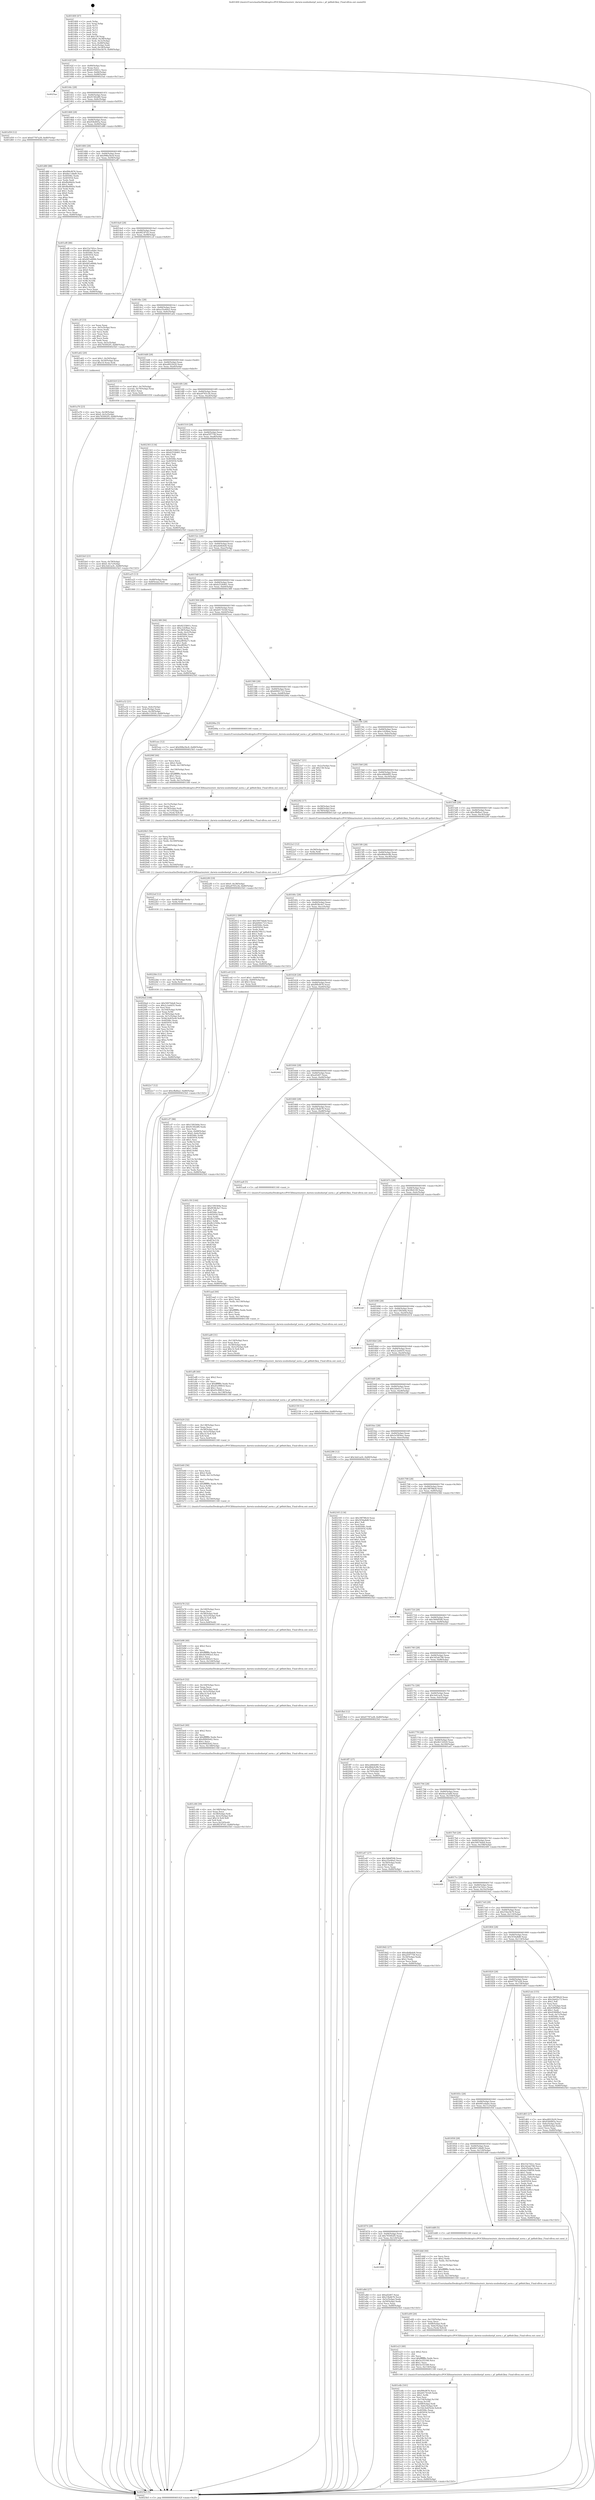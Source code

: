 digraph "0x401400" {
  label = "0x401400 (/mnt/c/Users/mathe/Desktop/tcc/POCII/binaries/extr_darwin-xnubsdnetpf_norm.c_pf_ip6hdr2key_Final-ollvm.out::main(0))"
  labelloc = "t"
  node[shape=record]

  Entry [label="",width=0.3,height=0.3,shape=circle,fillcolor=black,style=filled]
  "0x40142f" [label="{
     0x40142f [29]\l
     | [instrs]\l
     &nbsp;&nbsp;0x40142f \<+3\>: mov -0x80(%rbp),%eax\l
     &nbsp;&nbsp;0x401432 \<+2\>: mov %eax,%ecx\l
     &nbsp;&nbsp;0x401434 \<+6\>: sub $0x8235841c,%ecx\l
     &nbsp;&nbsp;0x40143a \<+6\>: mov %eax,-0x84(%rbp)\l
     &nbsp;&nbsp;0x401440 \<+6\>: mov %ecx,-0x88(%rbp)\l
     &nbsp;&nbsp;0x401446 \<+6\>: je 00000000004025ae \<main+0x11ae\>\l
  }"]
  "0x4025ae" [label="{
     0x4025ae\l
  }", style=dashed]
  "0x40144c" [label="{
     0x40144c [28]\l
     | [instrs]\l
     &nbsp;&nbsp;0x40144c \<+5\>: jmp 0000000000401451 \<main+0x51\>\l
     &nbsp;&nbsp;0x401451 \<+6\>: mov -0x84(%rbp),%eax\l
     &nbsp;&nbsp;0x401457 \<+5\>: sub $0x91582df0,%eax\l
     &nbsp;&nbsp;0x40145c \<+6\>: mov %eax,-0x8c(%rbp)\l
     &nbsp;&nbsp;0x401462 \<+6\>: je 0000000000401d59 \<main+0x959\>\l
  }"]
  Exit [label="",width=0.3,height=0.3,shape=circle,fillcolor=black,style=filled,peripheries=2]
  "0x401d59" [label="{
     0x401d59 [12]\l
     | [instrs]\l
     &nbsp;&nbsp;0x401d59 \<+7\>: movl $0x67787a28,-0x80(%rbp)\l
     &nbsp;&nbsp;0x401d60 \<+5\>: jmp 00000000004025b5 \<main+0x11b5\>\l
  }"]
  "0x401468" [label="{
     0x401468 [28]\l
     | [instrs]\l
     &nbsp;&nbsp;0x401468 \<+5\>: jmp 000000000040146d \<main+0x6d\>\l
     &nbsp;&nbsp;0x40146d \<+6\>: mov -0x84(%rbp),%eax\l
     &nbsp;&nbsp;0x401473 \<+5\>: sub $0x93fe845a,%eax\l
     &nbsp;&nbsp;0x401478 \<+6\>: mov %eax,-0x90(%rbp)\l
     &nbsp;&nbsp;0x40147e \<+6\>: je 0000000000401d80 \<main+0x980\>\l
  }"]
  "0x4022c7" [label="{
     0x4022c7 [12]\l
     | [instrs]\l
     &nbsp;&nbsp;0x4022c7 \<+7\>: movl $0xcffafba2,-0x80(%rbp)\l
     &nbsp;&nbsp;0x4022ce \<+5\>: jmp 00000000004025b5 \<main+0x11b5\>\l
  }"]
  "0x401d80" [label="{
     0x401d80 [88]\l
     | [instrs]\l
     &nbsp;&nbsp;0x401d80 \<+5\>: mov $0xf99cf676,%eax\l
     &nbsp;&nbsp;0x401d85 \<+5\>: mov $0x6b11dbd0,%ecx\l
     &nbsp;&nbsp;0x401d8a \<+7\>: mov 0x40506c,%edx\l
     &nbsp;&nbsp;0x401d91 \<+7\>: mov 0x405054,%esi\l
     &nbsp;&nbsp;0x401d98 \<+2\>: mov %edx,%edi\l
     &nbsp;&nbsp;0x401d9a \<+6\>: sub $0xf6e6bfcb,%edi\l
     &nbsp;&nbsp;0x401da0 \<+3\>: sub $0x1,%edi\l
     &nbsp;&nbsp;0x401da3 \<+6\>: add $0xf6e6bfcb,%edi\l
     &nbsp;&nbsp;0x401da9 \<+3\>: imul %edi,%edx\l
     &nbsp;&nbsp;0x401dac \<+3\>: and $0x1,%edx\l
     &nbsp;&nbsp;0x401daf \<+3\>: cmp $0x0,%edx\l
     &nbsp;&nbsp;0x401db2 \<+4\>: sete %r8b\l
     &nbsp;&nbsp;0x401db6 \<+3\>: cmp $0xa,%esi\l
     &nbsp;&nbsp;0x401db9 \<+4\>: setl %r9b\l
     &nbsp;&nbsp;0x401dbd \<+3\>: mov %r8b,%r10b\l
     &nbsp;&nbsp;0x401dc0 \<+3\>: and %r9b,%r10b\l
     &nbsp;&nbsp;0x401dc3 \<+3\>: xor %r9b,%r8b\l
     &nbsp;&nbsp;0x401dc6 \<+3\>: or %r8b,%r10b\l
     &nbsp;&nbsp;0x401dc9 \<+4\>: test $0x1,%r10b\l
     &nbsp;&nbsp;0x401dcd \<+3\>: cmovne %ecx,%eax\l
     &nbsp;&nbsp;0x401dd0 \<+3\>: mov %eax,-0x80(%rbp)\l
     &nbsp;&nbsp;0x401dd3 \<+5\>: jmp 00000000004025b5 \<main+0x11b5\>\l
  }"]
  "0x401484" [label="{
     0x401484 [28]\l
     | [instrs]\l
     &nbsp;&nbsp;0x401484 \<+5\>: jmp 0000000000401489 \<main+0x89\>\l
     &nbsp;&nbsp;0x401489 \<+6\>: mov -0x84(%rbp),%eax\l
     &nbsp;&nbsp;0x40148f \<+5\>: sub $0x998a5bc8,%eax\l
     &nbsp;&nbsp;0x401494 \<+6\>: mov %eax,-0x94(%rbp)\l
     &nbsp;&nbsp;0x40149a \<+6\>: je 0000000000401ef8 \<main+0xaf8\>\l
  }"]
  "0x4022bb" [label="{
     0x4022bb [12]\l
     | [instrs]\l
     &nbsp;&nbsp;0x4022bb \<+4\>: mov -0x78(%rbp),%rdx\l
     &nbsp;&nbsp;0x4022bf \<+3\>: mov %rdx,%rdi\l
     &nbsp;&nbsp;0x4022c2 \<+5\>: call 0000000000401030 \<free@plt\>\l
     | [calls]\l
     &nbsp;&nbsp;0x401030 \{1\} (unknown)\l
  }"]
  "0x401ef8" [label="{
     0x401ef8 [88]\l
     | [instrs]\l
     &nbsp;&nbsp;0x401ef8 \<+5\>: mov $0x53e7d2cc,%eax\l
     &nbsp;&nbsp;0x401efd \<+5\>: mov $0x681edabe,%ecx\l
     &nbsp;&nbsp;0x401f02 \<+7\>: mov 0x40506c,%edx\l
     &nbsp;&nbsp;0x401f09 \<+7\>: mov 0x405054,%esi\l
     &nbsp;&nbsp;0x401f10 \<+2\>: mov %edx,%edi\l
     &nbsp;&nbsp;0x401f12 \<+6\>: sub $0xb81a684b,%edi\l
     &nbsp;&nbsp;0x401f18 \<+3\>: sub $0x1,%edi\l
     &nbsp;&nbsp;0x401f1b \<+6\>: add $0xb81a684b,%edi\l
     &nbsp;&nbsp;0x401f21 \<+3\>: imul %edi,%edx\l
     &nbsp;&nbsp;0x401f24 \<+3\>: and $0x1,%edx\l
     &nbsp;&nbsp;0x401f27 \<+3\>: cmp $0x0,%edx\l
     &nbsp;&nbsp;0x401f2a \<+4\>: sete %r8b\l
     &nbsp;&nbsp;0x401f2e \<+3\>: cmp $0xa,%esi\l
     &nbsp;&nbsp;0x401f31 \<+4\>: setl %r9b\l
     &nbsp;&nbsp;0x401f35 \<+3\>: mov %r8b,%r10b\l
     &nbsp;&nbsp;0x401f38 \<+3\>: and %r9b,%r10b\l
     &nbsp;&nbsp;0x401f3b \<+3\>: xor %r9b,%r8b\l
     &nbsp;&nbsp;0x401f3e \<+3\>: or %r8b,%r10b\l
     &nbsp;&nbsp;0x401f41 \<+4\>: test $0x1,%r10b\l
     &nbsp;&nbsp;0x401f45 \<+3\>: cmovne %ecx,%eax\l
     &nbsp;&nbsp;0x401f48 \<+3\>: mov %eax,-0x80(%rbp)\l
     &nbsp;&nbsp;0x401f4b \<+5\>: jmp 00000000004025b5 \<main+0x11b5\>\l
  }"]
  "0x4014a0" [label="{
     0x4014a0 [28]\l
     | [instrs]\l
     &nbsp;&nbsp;0x4014a0 \<+5\>: jmp 00000000004014a5 \<main+0xa5\>\l
     &nbsp;&nbsp;0x4014a5 \<+6\>: mov -0x84(%rbp),%eax\l
     &nbsp;&nbsp;0x4014ab \<+5\>: sub $0x9f23f7d3,%eax\l
     &nbsp;&nbsp;0x4014b0 \<+6\>: mov %eax,-0x98(%rbp)\l
     &nbsp;&nbsp;0x4014b6 \<+6\>: je 0000000000401c2f \<main+0x82f\>\l
  }"]
  "0x4022af" [label="{
     0x4022af [12]\l
     | [instrs]\l
     &nbsp;&nbsp;0x4022af \<+4\>: mov -0x68(%rbp),%rdx\l
     &nbsp;&nbsp;0x4022b3 \<+3\>: mov %rdx,%rdi\l
     &nbsp;&nbsp;0x4022b6 \<+5\>: call 0000000000401030 \<free@plt\>\l
     | [calls]\l
     &nbsp;&nbsp;0x401030 \{1\} (unknown)\l
  }"]
  "0x401c2f" [label="{
     0x401c2f [33]\l
     | [instrs]\l
     &nbsp;&nbsp;0x401c2f \<+2\>: xor %eax,%eax\l
     &nbsp;&nbsp;0x401c31 \<+3\>: mov -0x5c(%rbp),%ecx\l
     &nbsp;&nbsp;0x401c34 \<+2\>: mov %eax,%edx\l
     &nbsp;&nbsp;0x401c36 \<+2\>: sub %ecx,%edx\l
     &nbsp;&nbsp;0x401c38 \<+2\>: mov %eax,%ecx\l
     &nbsp;&nbsp;0x401c3a \<+3\>: sub $0x1,%ecx\l
     &nbsp;&nbsp;0x401c3d \<+2\>: add %ecx,%edx\l
     &nbsp;&nbsp;0x401c3f \<+2\>: sub %edx,%eax\l
     &nbsp;&nbsp;0x401c41 \<+3\>: mov %eax,-0x5c(%rbp)\l
     &nbsp;&nbsp;0x401c44 \<+7\>: movl $0x765002f5,-0x80(%rbp)\l
     &nbsp;&nbsp;0x401c4b \<+5\>: jmp 00000000004025b5 \<main+0x11b5\>\l
  }"]
  "0x4014bc" [label="{
     0x4014bc [28]\l
     | [instrs]\l
     &nbsp;&nbsp;0x4014bc \<+5\>: jmp 00000000004014c1 \<main+0xc1\>\l
     &nbsp;&nbsp;0x4014c1 \<+6\>: mov -0x84(%rbp),%eax\l
     &nbsp;&nbsp;0x4014c7 \<+5\>: sub $0xa35e40a5,%eax\l
     &nbsp;&nbsp;0x4014cc \<+6\>: mov %eax,-0x9c(%rbp)\l
     &nbsp;&nbsp;0x4014d2 \<+6\>: je 0000000000401a62 \<main+0x662\>\l
  }"]
  "0x4022a3" [label="{
     0x4022a3 [12]\l
     | [instrs]\l
     &nbsp;&nbsp;0x4022a3 \<+4\>: mov -0x58(%rbp),%rdx\l
     &nbsp;&nbsp;0x4022a7 \<+3\>: mov %rdx,%rdi\l
     &nbsp;&nbsp;0x4022aa \<+5\>: call 0000000000401030 \<free@plt\>\l
     | [calls]\l
     &nbsp;&nbsp;0x401030 \{1\} (unknown)\l
  }"]
  "0x401a62" [label="{
     0x401a62 [20]\l
     | [instrs]\l
     &nbsp;&nbsp;0x401a62 \<+7\>: movl $0x1,-0x50(%rbp)\l
     &nbsp;&nbsp;0x401a69 \<+4\>: movslq -0x50(%rbp),%rax\l
     &nbsp;&nbsp;0x401a6d \<+4\>: imul $0x14,%rax,%rdi\l
     &nbsp;&nbsp;0x401a71 \<+5\>: call 0000000000401050 \<malloc@plt\>\l
     | [calls]\l
     &nbsp;&nbsp;0x401050 \{1\} (unknown)\l
  }"]
  "0x4014d8" [label="{
     0x4014d8 [28]\l
     | [instrs]\l
     &nbsp;&nbsp;0x4014d8 \<+5\>: jmp 00000000004014dd \<main+0xdd\>\l
     &nbsp;&nbsp;0x4014dd \<+6\>: mov -0x84(%rbp),%eax\l
     &nbsp;&nbsp;0x4014e3 \<+5\>: sub $0xa9022b20,%eax\l
     &nbsp;&nbsp;0x4014e8 \<+6\>: mov %eax,-0xa0(%rbp)\l
     &nbsp;&nbsp;0x4014ee \<+6\>: je 0000000000401fc9 \<main+0xbc9\>\l
  }"]
  "0x4020ed" [label="{
     0x4020ed [108]\l
     | [instrs]\l
     &nbsp;&nbsp;0x4020ed \<+5\>: mov $0x50074de8,%ecx\l
     &nbsp;&nbsp;0x4020f2 \<+5\>: mov $0x2c2a0d35,%edx\l
     &nbsp;&nbsp;0x4020f7 \<+2\>: xor %esi,%esi\l
     &nbsp;&nbsp;0x4020f9 \<+7\>: mov -0x164(%rbp),%r9d\l
     &nbsp;&nbsp;0x402100 \<+4\>: imul %eax,%r9d\l
     &nbsp;&nbsp;0x402104 \<+4\>: mov -0x78(%rbp),%rdi\l
     &nbsp;&nbsp;0x402108 \<+4\>: movslq -0x7c(%rbp),%r8\l
     &nbsp;&nbsp;0x40210c \<+5\>: mov %r9d,0x4(%rdi,%r8,8)\l
     &nbsp;&nbsp;0x402111 \<+7\>: mov 0x40506c,%eax\l
     &nbsp;&nbsp;0x402118 \<+8\>: mov 0x405054,%r9d\l
     &nbsp;&nbsp;0x402120 \<+3\>: sub $0x1,%esi\l
     &nbsp;&nbsp;0x402123 \<+3\>: mov %eax,%r10d\l
     &nbsp;&nbsp;0x402126 \<+3\>: add %esi,%r10d\l
     &nbsp;&nbsp;0x402129 \<+4\>: imul %r10d,%eax\l
     &nbsp;&nbsp;0x40212d \<+3\>: and $0x1,%eax\l
     &nbsp;&nbsp;0x402130 \<+3\>: cmp $0x0,%eax\l
     &nbsp;&nbsp;0x402133 \<+4\>: sete %r11b\l
     &nbsp;&nbsp;0x402137 \<+4\>: cmp $0xa,%r9d\l
     &nbsp;&nbsp;0x40213b \<+3\>: setl %bl\l
     &nbsp;&nbsp;0x40213e \<+3\>: mov %r11b,%r14b\l
     &nbsp;&nbsp;0x402141 \<+3\>: and %bl,%r14b\l
     &nbsp;&nbsp;0x402144 \<+3\>: xor %bl,%r11b\l
     &nbsp;&nbsp;0x402147 \<+3\>: or %r11b,%r14b\l
     &nbsp;&nbsp;0x40214a \<+4\>: test $0x1,%r14b\l
     &nbsp;&nbsp;0x40214e \<+3\>: cmovne %edx,%ecx\l
     &nbsp;&nbsp;0x402151 \<+3\>: mov %ecx,-0x80(%rbp)\l
     &nbsp;&nbsp;0x402154 \<+5\>: jmp 00000000004025b5 \<main+0x11b5\>\l
  }"]
  "0x401fc9" [label="{
     0x401fc9 [23]\l
     | [instrs]\l
     &nbsp;&nbsp;0x401fc9 \<+7\>: movl $0x1,-0x70(%rbp)\l
     &nbsp;&nbsp;0x401fd0 \<+4\>: movslq -0x70(%rbp),%rax\l
     &nbsp;&nbsp;0x401fd4 \<+4\>: shl $0x3,%rax\l
     &nbsp;&nbsp;0x401fd8 \<+3\>: mov %rax,%rdi\l
     &nbsp;&nbsp;0x401fdb \<+5\>: call 0000000000401050 \<malloc@plt\>\l
     | [calls]\l
     &nbsp;&nbsp;0x401050 \{1\} (unknown)\l
  }"]
  "0x4014f4" [label="{
     0x4014f4 [28]\l
     | [instrs]\l
     &nbsp;&nbsp;0x4014f4 \<+5\>: jmp 00000000004014f9 \<main+0xf9\>\l
     &nbsp;&nbsp;0x4014f9 \<+6\>: mov -0x84(%rbp),%eax\l
     &nbsp;&nbsp;0x4014ff \<+5\>: sub $0xa9765c2b,%eax\l
     &nbsp;&nbsp;0x401504 \<+6\>: mov %eax,-0xa4(%rbp)\l
     &nbsp;&nbsp;0x40150a \<+6\>: je 0000000000402303 \<main+0xf03\>\l
  }"]
  "0x4020b5" [label="{
     0x4020b5 [56]\l
     | [instrs]\l
     &nbsp;&nbsp;0x4020b5 \<+2\>: xor %ecx,%ecx\l
     &nbsp;&nbsp;0x4020b7 \<+5\>: mov $0x2,%edx\l
     &nbsp;&nbsp;0x4020bc \<+6\>: mov %edx,-0x160(%rbp)\l
     &nbsp;&nbsp;0x4020c2 \<+1\>: cltd\l
     &nbsp;&nbsp;0x4020c3 \<+6\>: mov -0x160(%rbp),%esi\l
     &nbsp;&nbsp;0x4020c9 \<+2\>: idiv %esi\l
     &nbsp;&nbsp;0x4020cb \<+6\>: imul $0xfffffffe,%edx,%edx\l
     &nbsp;&nbsp;0x4020d1 \<+3\>: mov %ecx,%r9d\l
     &nbsp;&nbsp;0x4020d4 \<+3\>: sub %edx,%r9d\l
     &nbsp;&nbsp;0x4020d7 \<+2\>: mov %ecx,%edx\l
     &nbsp;&nbsp;0x4020d9 \<+3\>: sub $0x1,%edx\l
     &nbsp;&nbsp;0x4020dc \<+3\>: add %edx,%r9d\l
     &nbsp;&nbsp;0x4020df \<+3\>: sub %r9d,%ecx\l
     &nbsp;&nbsp;0x4020e2 \<+6\>: mov %ecx,-0x164(%rbp)\l
     &nbsp;&nbsp;0x4020e8 \<+5\>: call 0000000000401160 \<next_i\>\l
     | [calls]\l
     &nbsp;&nbsp;0x401160 \{1\} (/mnt/c/Users/mathe/Desktop/tcc/POCII/binaries/extr_darwin-xnubsdnetpf_norm.c_pf_ip6hdr2key_Final-ollvm.out::next_i)\l
  }"]
  "0x402303" [label="{
     0x402303 [134]\l
     | [instrs]\l
     &nbsp;&nbsp;0x402303 \<+5\>: mov $0x8235841c,%eax\l
     &nbsp;&nbsp;0x402308 \<+5\>: mov $0xb2526461,%ecx\l
     &nbsp;&nbsp;0x40230d \<+2\>: mov $0x1,%dl\l
     &nbsp;&nbsp;0x40230f \<+2\>: xor %esi,%esi\l
     &nbsp;&nbsp;0x402311 \<+7\>: mov 0x40506c,%edi\l
     &nbsp;&nbsp;0x402318 \<+8\>: mov 0x405054,%r8d\l
     &nbsp;&nbsp;0x402320 \<+3\>: sub $0x1,%esi\l
     &nbsp;&nbsp;0x402323 \<+3\>: mov %edi,%r9d\l
     &nbsp;&nbsp;0x402326 \<+3\>: add %esi,%r9d\l
     &nbsp;&nbsp;0x402329 \<+4\>: imul %r9d,%edi\l
     &nbsp;&nbsp;0x40232d \<+3\>: and $0x1,%edi\l
     &nbsp;&nbsp;0x402330 \<+3\>: cmp $0x0,%edi\l
     &nbsp;&nbsp;0x402333 \<+4\>: sete %r10b\l
     &nbsp;&nbsp;0x402337 \<+4\>: cmp $0xa,%r8d\l
     &nbsp;&nbsp;0x40233b \<+4\>: setl %r11b\l
     &nbsp;&nbsp;0x40233f \<+3\>: mov %r10b,%bl\l
     &nbsp;&nbsp;0x402342 \<+3\>: xor $0xff,%bl\l
     &nbsp;&nbsp;0x402345 \<+3\>: mov %r11b,%r14b\l
     &nbsp;&nbsp;0x402348 \<+4\>: xor $0xff,%r14b\l
     &nbsp;&nbsp;0x40234c \<+3\>: xor $0x0,%dl\l
     &nbsp;&nbsp;0x40234f \<+3\>: mov %bl,%r15b\l
     &nbsp;&nbsp;0x402352 \<+4\>: and $0x0,%r15b\l
     &nbsp;&nbsp;0x402356 \<+3\>: and %dl,%r10b\l
     &nbsp;&nbsp;0x402359 \<+3\>: mov %r14b,%r12b\l
     &nbsp;&nbsp;0x40235c \<+4\>: and $0x0,%r12b\l
     &nbsp;&nbsp;0x402360 \<+3\>: and %dl,%r11b\l
     &nbsp;&nbsp;0x402363 \<+3\>: or %r10b,%r15b\l
     &nbsp;&nbsp;0x402366 \<+3\>: or %r11b,%r12b\l
     &nbsp;&nbsp;0x402369 \<+3\>: xor %r12b,%r15b\l
     &nbsp;&nbsp;0x40236c \<+3\>: or %r14b,%bl\l
     &nbsp;&nbsp;0x40236f \<+3\>: xor $0xff,%bl\l
     &nbsp;&nbsp;0x402372 \<+3\>: or $0x0,%dl\l
     &nbsp;&nbsp;0x402375 \<+2\>: and %dl,%bl\l
     &nbsp;&nbsp;0x402377 \<+3\>: or %bl,%r15b\l
     &nbsp;&nbsp;0x40237a \<+4\>: test $0x1,%r15b\l
     &nbsp;&nbsp;0x40237e \<+3\>: cmovne %ecx,%eax\l
     &nbsp;&nbsp;0x402381 \<+3\>: mov %eax,-0x80(%rbp)\l
     &nbsp;&nbsp;0x402384 \<+5\>: jmp 00000000004025b5 \<main+0x11b5\>\l
  }"]
  "0x401510" [label="{
     0x401510 [28]\l
     | [instrs]\l
     &nbsp;&nbsp;0x401510 \<+5\>: jmp 0000000000401515 \<main+0x115\>\l
     &nbsp;&nbsp;0x401515 \<+6\>: mov -0x84(%rbp),%eax\l
     &nbsp;&nbsp;0x40151b \<+5\>: sub $0xaf3f7758,%eax\l
     &nbsp;&nbsp;0x401520 \<+6\>: mov %eax,-0xa8(%rbp)\l
     &nbsp;&nbsp;0x401526 \<+6\>: je 00000000004018ed \<main+0x4ed\>\l
  }"]
  "0x40209b" [label="{
     0x40209b [26]\l
     | [instrs]\l
     &nbsp;&nbsp;0x40209b \<+6\>: mov -0x15c(%rbp),%ecx\l
     &nbsp;&nbsp;0x4020a1 \<+3\>: imul %eax,%ecx\l
     &nbsp;&nbsp;0x4020a4 \<+4\>: mov -0x78(%rbp),%rdi\l
     &nbsp;&nbsp;0x4020a8 \<+4\>: movslq -0x7c(%rbp),%r8\l
     &nbsp;&nbsp;0x4020ac \<+4\>: mov %ecx,(%rdi,%r8,8)\l
     &nbsp;&nbsp;0x4020b0 \<+5\>: call 0000000000401160 \<next_i\>\l
     | [calls]\l
     &nbsp;&nbsp;0x401160 \{1\} (/mnt/c/Users/mathe/Desktop/tcc/POCII/binaries/extr_darwin-xnubsdnetpf_norm.c_pf_ip6hdr2key_Final-ollvm.out::next_i)\l
  }"]
  "0x4018ed" [label="{
     0x4018ed\l
  }", style=dashed]
  "0x40152c" [label="{
     0x40152c [28]\l
     | [instrs]\l
     &nbsp;&nbsp;0x40152c \<+5\>: jmp 0000000000401531 \<main+0x131\>\l
     &nbsp;&nbsp;0x401531 \<+6\>: mov -0x84(%rbp),%eax\l
     &nbsp;&nbsp;0x401537 \<+5\>: sub $0xafe6b4d4,%eax\l
     &nbsp;&nbsp;0x40153c \<+6\>: mov %eax,-0xac(%rbp)\l
     &nbsp;&nbsp;0x401542 \<+6\>: je 0000000000401a25 \<main+0x625\>\l
  }"]
  "0x40206f" [label="{
     0x40206f [44]\l
     | [instrs]\l
     &nbsp;&nbsp;0x40206f \<+2\>: xor %ecx,%ecx\l
     &nbsp;&nbsp;0x402071 \<+5\>: mov $0x2,%edx\l
     &nbsp;&nbsp;0x402076 \<+6\>: mov %edx,-0x158(%rbp)\l
     &nbsp;&nbsp;0x40207c \<+1\>: cltd\l
     &nbsp;&nbsp;0x40207d \<+6\>: mov -0x158(%rbp),%esi\l
     &nbsp;&nbsp;0x402083 \<+2\>: idiv %esi\l
     &nbsp;&nbsp;0x402085 \<+6\>: imul $0xfffffffe,%edx,%edx\l
     &nbsp;&nbsp;0x40208b \<+3\>: sub $0x1,%ecx\l
     &nbsp;&nbsp;0x40208e \<+2\>: sub %ecx,%edx\l
     &nbsp;&nbsp;0x402090 \<+6\>: mov %edx,-0x15c(%rbp)\l
     &nbsp;&nbsp;0x402096 \<+5\>: call 0000000000401160 \<next_i\>\l
     | [calls]\l
     &nbsp;&nbsp;0x401160 \{1\} (/mnt/c/Users/mathe/Desktop/tcc/POCII/binaries/extr_darwin-xnubsdnetpf_norm.c_pf_ip6hdr2key_Final-ollvm.out::next_i)\l
  }"]
  "0x401a25" [label="{
     0x401a25 [13]\l
     | [instrs]\l
     &nbsp;&nbsp;0x401a25 \<+4\>: mov -0x48(%rbp),%rax\l
     &nbsp;&nbsp;0x401a29 \<+4\>: mov 0x8(%rax),%rdi\l
     &nbsp;&nbsp;0x401a2d \<+5\>: call 0000000000401060 \<atoi@plt\>\l
     | [calls]\l
     &nbsp;&nbsp;0x401060 \{1\} (unknown)\l
  }"]
  "0x401548" [label="{
     0x401548 [28]\l
     | [instrs]\l
     &nbsp;&nbsp;0x401548 \<+5\>: jmp 000000000040154d \<main+0x14d\>\l
     &nbsp;&nbsp;0x40154d \<+6\>: mov -0x84(%rbp),%eax\l
     &nbsp;&nbsp;0x401553 \<+5\>: sub $0xb2526461,%eax\l
     &nbsp;&nbsp;0x401558 \<+6\>: mov %eax,-0xb0(%rbp)\l
     &nbsp;&nbsp;0x40155e \<+6\>: je 0000000000402389 \<main+0xf89\>\l
  }"]
  "0x401fe0" [label="{
     0x401fe0 [23]\l
     | [instrs]\l
     &nbsp;&nbsp;0x401fe0 \<+4\>: mov %rax,-0x78(%rbp)\l
     &nbsp;&nbsp;0x401fe4 \<+7\>: movl $0x0,-0x7c(%rbp)\l
     &nbsp;&nbsp;0x401feb \<+7\>: movl $0x3eb1acfc,-0x80(%rbp)\l
     &nbsp;&nbsp;0x401ff2 \<+5\>: jmp 00000000004025b5 \<main+0x11b5\>\l
  }"]
  "0x402389" [label="{
     0x402389 [94]\l
     | [instrs]\l
     &nbsp;&nbsp;0x402389 \<+5\>: mov $0x8235841c,%eax\l
     &nbsp;&nbsp;0x40238e \<+5\>: mov $0xc1d2fbae,%ecx\l
     &nbsp;&nbsp;0x402393 \<+3\>: mov -0x38(%rbp),%edx\l
     &nbsp;&nbsp;0x402396 \<+3\>: mov %edx,-0x2c(%rbp)\l
     &nbsp;&nbsp;0x402399 \<+7\>: mov 0x40506c,%edx\l
     &nbsp;&nbsp;0x4023a0 \<+7\>: mov 0x405054,%esi\l
     &nbsp;&nbsp;0x4023a7 \<+2\>: mov %edx,%edi\l
     &nbsp;&nbsp;0x4023a9 \<+6\>: sub $0xef856a71,%edi\l
     &nbsp;&nbsp;0x4023af \<+3\>: sub $0x1,%edi\l
     &nbsp;&nbsp;0x4023b2 \<+6\>: add $0xef856a71,%edi\l
     &nbsp;&nbsp;0x4023b8 \<+3\>: imul %edi,%edx\l
     &nbsp;&nbsp;0x4023bb \<+3\>: and $0x1,%edx\l
     &nbsp;&nbsp;0x4023be \<+3\>: cmp $0x0,%edx\l
     &nbsp;&nbsp;0x4023c1 \<+4\>: sete %r8b\l
     &nbsp;&nbsp;0x4023c5 \<+3\>: cmp $0xa,%esi\l
     &nbsp;&nbsp;0x4023c8 \<+4\>: setl %r9b\l
     &nbsp;&nbsp;0x4023cc \<+3\>: mov %r8b,%r10b\l
     &nbsp;&nbsp;0x4023cf \<+3\>: and %r9b,%r10b\l
     &nbsp;&nbsp;0x4023d2 \<+3\>: xor %r9b,%r8b\l
     &nbsp;&nbsp;0x4023d5 \<+3\>: or %r8b,%r10b\l
     &nbsp;&nbsp;0x4023d8 \<+4\>: test $0x1,%r10b\l
     &nbsp;&nbsp;0x4023dc \<+3\>: cmovne %ecx,%eax\l
     &nbsp;&nbsp;0x4023df \<+3\>: mov %eax,-0x80(%rbp)\l
     &nbsp;&nbsp;0x4023e2 \<+5\>: jmp 00000000004025b5 \<main+0x11b5\>\l
  }"]
  "0x401564" [label="{
     0x401564 [28]\l
     | [instrs]\l
     &nbsp;&nbsp;0x401564 \<+5\>: jmp 0000000000401569 \<main+0x169\>\l
     &nbsp;&nbsp;0x401569 \<+6\>: mov -0x84(%rbp),%eax\l
     &nbsp;&nbsp;0x40156f \<+5\>: sub $0xb91741b9,%eax\l
     &nbsp;&nbsp;0x401574 \<+6\>: mov %eax,-0xb4(%rbp)\l
     &nbsp;&nbsp;0x40157a \<+6\>: je 0000000000401eec \<main+0xaec\>\l
  }"]
  "0x401e4b" [label="{
     0x401e4b [161]\l
     | [instrs]\l
     &nbsp;&nbsp;0x401e4b \<+5\>: mov $0xf99cf676,%ecx\l
     &nbsp;&nbsp;0x401e50 \<+5\>: mov $0xb91741b9,%edx\l
     &nbsp;&nbsp;0x401e55 \<+3\>: mov $0x1,%r9b\l
     &nbsp;&nbsp;0x401e58 \<+2\>: xor %esi,%esi\l
     &nbsp;&nbsp;0x401e5a \<+7\>: mov -0x154(%rbp),%r10d\l
     &nbsp;&nbsp;0x401e61 \<+4\>: imul %eax,%r10d\l
     &nbsp;&nbsp;0x401e65 \<+4\>: mov -0x68(%rbp),%rdi\l
     &nbsp;&nbsp;0x401e69 \<+4\>: movslq -0x6c(%rbp),%r8\l
     &nbsp;&nbsp;0x401e6d \<+5\>: mov %r10d,0x4(%rdi,%r8,8)\l
     &nbsp;&nbsp;0x401e72 \<+7\>: mov 0x40506c,%eax\l
     &nbsp;&nbsp;0x401e79 \<+8\>: mov 0x405054,%r10d\l
     &nbsp;&nbsp;0x401e81 \<+3\>: sub $0x1,%esi\l
     &nbsp;&nbsp;0x401e84 \<+3\>: mov %eax,%r11d\l
     &nbsp;&nbsp;0x401e87 \<+3\>: add %esi,%r11d\l
     &nbsp;&nbsp;0x401e8a \<+4\>: imul %r11d,%eax\l
     &nbsp;&nbsp;0x401e8e \<+3\>: and $0x1,%eax\l
     &nbsp;&nbsp;0x401e91 \<+3\>: cmp $0x0,%eax\l
     &nbsp;&nbsp;0x401e94 \<+3\>: sete %bl\l
     &nbsp;&nbsp;0x401e97 \<+4\>: cmp $0xa,%r10d\l
     &nbsp;&nbsp;0x401e9b \<+4\>: setl %r14b\l
     &nbsp;&nbsp;0x401e9f \<+3\>: mov %bl,%r15b\l
     &nbsp;&nbsp;0x401ea2 \<+4\>: xor $0xff,%r15b\l
     &nbsp;&nbsp;0x401ea6 \<+3\>: mov %r14b,%r12b\l
     &nbsp;&nbsp;0x401ea9 \<+4\>: xor $0xff,%r12b\l
     &nbsp;&nbsp;0x401ead \<+4\>: xor $0x0,%r9b\l
     &nbsp;&nbsp;0x401eb1 \<+3\>: mov %r15b,%r13b\l
     &nbsp;&nbsp;0x401eb4 \<+4\>: and $0x0,%r13b\l
     &nbsp;&nbsp;0x401eb8 \<+3\>: and %r9b,%bl\l
     &nbsp;&nbsp;0x401ebb \<+3\>: mov %r12b,%al\l
     &nbsp;&nbsp;0x401ebe \<+2\>: and $0x0,%al\l
     &nbsp;&nbsp;0x401ec0 \<+3\>: and %r9b,%r14b\l
     &nbsp;&nbsp;0x401ec3 \<+3\>: or %bl,%r13b\l
     &nbsp;&nbsp;0x401ec6 \<+3\>: or %r14b,%al\l
     &nbsp;&nbsp;0x401ec9 \<+3\>: xor %al,%r13b\l
     &nbsp;&nbsp;0x401ecc \<+3\>: or %r12b,%r15b\l
     &nbsp;&nbsp;0x401ecf \<+4\>: xor $0xff,%r15b\l
     &nbsp;&nbsp;0x401ed3 \<+4\>: or $0x0,%r9b\l
     &nbsp;&nbsp;0x401ed7 \<+3\>: and %r9b,%r15b\l
     &nbsp;&nbsp;0x401eda \<+3\>: or %r15b,%r13b\l
     &nbsp;&nbsp;0x401edd \<+4\>: test $0x1,%r13b\l
     &nbsp;&nbsp;0x401ee1 \<+3\>: cmovne %edx,%ecx\l
     &nbsp;&nbsp;0x401ee4 \<+3\>: mov %ecx,-0x80(%rbp)\l
     &nbsp;&nbsp;0x401ee7 \<+5\>: jmp 00000000004025b5 \<main+0x11b5\>\l
  }"]
  "0x401eec" [label="{
     0x401eec [12]\l
     | [instrs]\l
     &nbsp;&nbsp;0x401eec \<+7\>: movl $0x998a5bc8,-0x80(%rbp)\l
     &nbsp;&nbsp;0x401ef3 \<+5\>: jmp 00000000004025b5 \<main+0x11b5\>\l
  }"]
  "0x401580" [label="{
     0x401580 [28]\l
     | [instrs]\l
     &nbsp;&nbsp;0x401580 \<+5\>: jmp 0000000000401585 \<main+0x185\>\l
     &nbsp;&nbsp;0x401585 \<+6\>: mov -0x84(%rbp),%eax\l
     &nbsp;&nbsp;0x40158b \<+5\>: sub $0xb9441723,%eax\l
     &nbsp;&nbsp;0x401590 \<+6\>: mov %eax,-0xb8(%rbp)\l
     &nbsp;&nbsp;0x401596 \<+6\>: je 000000000040206a \<main+0xc6a\>\l
  }"]
  "0x401e23" [label="{
     0x401e23 [40]\l
     | [instrs]\l
     &nbsp;&nbsp;0x401e23 \<+5\>: mov $0x2,%ecx\l
     &nbsp;&nbsp;0x401e28 \<+1\>: cltd\l
     &nbsp;&nbsp;0x401e29 \<+2\>: idiv %ecx\l
     &nbsp;&nbsp;0x401e2b \<+6\>: imul $0xfffffffe,%edx,%ecx\l
     &nbsp;&nbsp;0x401e31 \<+6\>: sub $0x5e1f2168,%ecx\l
     &nbsp;&nbsp;0x401e37 \<+3\>: add $0x1,%ecx\l
     &nbsp;&nbsp;0x401e3a \<+6\>: add $0x5e1f2168,%ecx\l
     &nbsp;&nbsp;0x401e40 \<+6\>: mov %ecx,-0x154(%rbp)\l
     &nbsp;&nbsp;0x401e46 \<+5\>: call 0000000000401160 \<next_i\>\l
     | [calls]\l
     &nbsp;&nbsp;0x401160 \{1\} (/mnt/c/Users/mathe/Desktop/tcc/POCII/binaries/extr_darwin-xnubsdnetpf_norm.c_pf_ip6hdr2key_Final-ollvm.out::next_i)\l
  }"]
  "0x40206a" [label="{
     0x40206a [5]\l
     | [instrs]\l
     &nbsp;&nbsp;0x40206a \<+5\>: call 0000000000401160 \<next_i\>\l
     | [calls]\l
     &nbsp;&nbsp;0x401160 \{1\} (/mnt/c/Users/mathe/Desktop/tcc/POCII/binaries/extr_darwin-xnubsdnetpf_norm.c_pf_ip6hdr2key_Final-ollvm.out::next_i)\l
  }"]
  "0x40159c" [label="{
     0x40159c [28]\l
     | [instrs]\l
     &nbsp;&nbsp;0x40159c \<+5\>: jmp 00000000004015a1 \<main+0x1a1\>\l
     &nbsp;&nbsp;0x4015a1 \<+6\>: mov -0x84(%rbp),%eax\l
     &nbsp;&nbsp;0x4015a7 \<+5\>: sub $0xc1d2fbae,%eax\l
     &nbsp;&nbsp;0x4015ac \<+6\>: mov %eax,-0xbc(%rbp)\l
     &nbsp;&nbsp;0x4015b2 \<+6\>: je 00000000004023e7 \<main+0xfe7\>\l
  }"]
  "0x401e09" [label="{
     0x401e09 [26]\l
     | [instrs]\l
     &nbsp;&nbsp;0x401e09 \<+6\>: mov -0x150(%rbp),%ecx\l
     &nbsp;&nbsp;0x401e0f \<+3\>: imul %eax,%ecx\l
     &nbsp;&nbsp;0x401e12 \<+4\>: mov -0x68(%rbp),%rdi\l
     &nbsp;&nbsp;0x401e16 \<+4\>: movslq -0x6c(%rbp),%r8\l
     &nbsp;&nbsp;0x401e1a \<+4\>: mov %ecx,(%rdi,%r8,8)\l
     &nbsp;&nbsp;0x401e1e \<+5\>: call 0000000000401160 \<next_i\>\l
     | [calls]\l
     &nbsp;&nbsp;0x401160 \{1\} (/mnt/c/Users/mathe/Desktop/tcc/POCII/binaries/extr_darwin-xnubsdnetpf_norm.c_pf_ip6hdr2key_Final-ollvm.out::next_i)\l
  }"]
  "0x4023e7" [label="{
     0x4023e7 [21]\l
     | [instrs]\l
     &nbsp;&nbsp;0x4023e7 \<+3\>: mov -0x2c(%rbp),%eax\l
     &nbsp;&nbsp;0x4023ea \<+7\>: add $0x158,%rsp\l
     &nbsp;&nbsp;0x4023f1 \<+1\>: pop %rbx\l
     &nbsp;&nbsp;0x4023f2 \<+2\>: pop %r12\l
     &nbsp;&nbsp;0x4023f4 \<+2\>: pop %r13\l
     &nbsp;&nbsp;0x4023f6 \<+2\>: pop %r14\l
     &nbsp;&nbsp;0x4023f8 \<+2\>: pop %r15\l
     &nbsp;&nbsp;0x4023fa \<+1\>: pop %rbp\l
     &nbsp;&nbsp;0x4023fb \<+1\>: ret\l
  }"]
  "0x4015b8" [label="{
     0x4015b8 [28]\l
     | [instrs]\l
     &nbsp;&nbsp;0x4015b8 \<+5\>: jmp 00000000004015bd \<main+0x1bd\>\l
     &nbsp;&nbsp;0x4015bd \<+6\>: mov -0x84(%rbp),%eax\l
     &nbsp;&nbsp;0x4015c3 \<+5\>: sub $0xcd46dd95,%eax\l
     &nbsp;&nbsp;0x4015c8 \<+6\>: mov %eax,-0xc0(%rbp)\l
     &nbsp;&nbsp;0x4015ce \<+6\>: je 0000000000402292 \<main+0xe92\>\l
  }"]
  "0x401ddd" [label="{
     0x401ddd [44]\l
     | [instrs]\l
     &nbsp;&nbsp;0x401ddd \<+2\>: xor %ecx,%ecx\l
     &nbsp;&nbsp;0x401ddf \<+5\>: mov $0x2,%edx\l
     &nbsp;&nbsp;0x401de4 \<+6\>: mov %edx,-0x14c(%rbp)\l
     &nbsp;&nbsp;0x401dea \<+1\>: cltd\l
     &nbsp;&nbsp;0x401deb \<+6\>: mov -0x14c(%rbp),%esi\l
     &nbsp;&nbsp;0x401df1 \<+2\>: idiv %esi\l
     &nbsp;&nbsp;0x401df3 \<+6\>: imul $0xfffffffe,%edx,%edx\l
     &nbsp;&nbsp;0x401df9 \<+3\>: sub $0x1,%ecx\l
     &nbsp;&nbsp;0x401dfc \<+2\>: sub %ecx,%edx\l
     &nbsp;&nbsp;0x401dfe \<+6\>: mov %edx,-0x150(%rbp)\l
     &nbsp;&nbsp;0x401e04 \<+5\>: call 0000000000401160 \<next_i\>\l
     | [calls]\l
     &nbsp;&nbsp;0x401160 \{1\} (/mnt/c/Users/mathe/Desktop/tcc/POCII/binaries/extr_darwin-xnubsdnetpf_norm.c_pf_ip6hdr2key_Final-ollvm.out::next_i)\l
  }"]
  "0x402292" [label="{
     0x402292 [17]\l
     | [instrs]\l
     &nbsp;&nbsp;0x402292 \<+4\>: mov -0x58(%rbp),%rdi\l
     &nbsp;&nbsp;0x402296 \<+4\>: mov -0x68(%rbp),%rsi\l
     &nbsp;&nbsp;0x40229a \<+4\>: mov -0x78(%rbp),%rdx\l
     &nbsp;&nbsp;0x40229e \<+5\>: call 00000000004013a0 \<pf_ip6hdr2key\>\l
     | [calls]\l
     &nbsp;&nbsp;0x4013a0 \{1\} (/mnt/c/Users/mathe/Desktop/tcc/POCII/binaries/extr_darwin-xnubsdnetpf_norm.c_pf_ip6hdr2key_Final-ollvm.out::pf_ip6hdr2key)\l
  }"]
  "0x4015d4" [label="{
     0x4015d4 [28]\l
     | [instrs]\l
     &nbsp;&nbsp;0x4015d4 \<+5\>: jmp 00000000004015d9 \<main+0x1d9\>\l
     &nbsp;&nbsp;0x4015d9 \<+6\>: mov -0x84(%rbp),%eax\l
     &nbsp;&nbsp;0x4015df \<+5\>: sub $0xcffafba2,%eax\l
     &nbsp;&nbsp;0x4015e4 \<+6\>: mov %eax,-0xc4(%rbp)\l
     &nbsp;&nbsp;0x4015ea \<+6\>: je 00000000004022f0 \<main+0xef0\>\l
  }"]
  "0x401cf7" [label="{
     0x401cf7 [98]\l
     | [instrs]\l
     &nbsp;&nbsp;0x401cf7 \<+5\>: mov $0x15f43b9a,%ecx\l
     &nbsp;&nbsp;0x401cfc \<+5\>: mov $0x91582df0,%edx\l
     &nbsp;&nbsp;0x401d01 \<+2\>: xor %esi,%esi\l
     &nbsp;&nbsp;0x401d03 \<+4\>: mov %rax,-0x68(%rbp)\l
     &nbsp;&nbsp;0x401d07 \<+7\>: movl $0x0,-0x6c(%rbp)\l
     &nbsp;&nbsp;0x401d0e \<+8\>: mov 0x40506c,%r8d\l
     &nbsp;&nbsp;0x401d16 \<+8\>: mov 0x405054,%r9d\l
     &nbsp;&nbsp;0x401d1e \<+3\>: sub $0x1,%esi\l
     &nbsp;&nbsp;0x401d21 \<+3\>: mov %r8d,%r10d\l
     &nbsp;&nbsp;0x401d24 \<+3\>: add %esi,%r10d\l
     &nbsp;&nbsp;0x401d27 \<+4\>: imul %r10d,%r8d\l
     &nbsp;&nbsp;0x401d2b \<+4\>: and $0x1,%r8d\l
     &nbsp;&nbsp;0x401d2f \<+4\>: cmp $0x0,%r8d\l
     &nbsp;&nbsp;0x401d33 \<+4\>: sete %r11b\l
     &nbsp;&nbsp;0x401d37 \<+4\>: cmp $0xa,%r9d\l
     &nbsp;&nbsp;0x401d3b \<+3\>: setl %bl\l
     &nbsp;&nbsp;0x401d3e \<+3\>: mov %r11b,%r14b\l
     &nbsp;&nbsp;0x401d41 \<+3\>: and %bl,%r14b\l
     &nbsp;&nbsp;0x401d44 \<+3\>: xor %bl,%r11b\l
     &nbsp;&nbsp;0x401d47 \<+3\>: or %r11b,%r14b\l
     &nbsp;&nbsp;0x401d4a \<+4\>: test $0x1,%r14b\l
     &nbsp;&nbsp;0x401d4e \<+3\>: cmovne %edx,%ecx\l
     &nbsp;&nbsp;0x401d51 \<+3\>: mov %ecx,-0x80(%rbp)\l
     &nbsp;&nbsp;0x401d54 \<+5\>: jmp 00000000004025b5 \<main+0x11b5\>\l
  }"]
  "0x4022f0" [label="{
     0x4022f0 [19]\l
     | [instrs]\l
     &nbsp;&nbsp;0x4022f0 \<+7\>: movl $0x0,-0x38(%rbp)\l
     &nbsp;&nbsp;0x4022f7 \<+7\>: movl $0xa9765c2b,-0x80(%rbp)\l
     &nbsp;&nbsp;0x4022fe \<+5\>: jmp 00000000004025b5 \<main+0x11b5\>\l
  }"]
  "0x4015f0" [label="{
     0x4015f0 [28]\l
     | [instrs]\l
     &nbsp;&nbsp;0x4015f0 \<+5\>: jmp 00000000004015f5 \<main+0x1f5\>\l
     &nbsp;&nbsp;0x4015f5 \<+6\>: mov -0x84(%rbp),%eax\l
     &nbsp;&nbsp;0x4015fb \<+5\>: sub $0xd8de0c8b,%eax\l
     &nbsp;&nbsp;0x401600 \<+6\>: mov %eax,-0xc8(%rbp)\l
     &nbsp;&nbsp;0x401606 \<+6\>: je 0000000000402012 \<main+0xc12\>\l
  }"]
  "0x401c08" [label="{
     0x401c08 [39]\l
     | [instrs]\l
     &nbsp;&nbsp;0x401c08 \<+6\>: mov -0x148(%rbp),%ecx\l
     &nbsp;&nbsp;0x401c0e \<+3\>: imul %eax,%ecx\l
     &nbsp;&nbsp;0x401c11 \<+4\>: mov -0x58(%rbp),%rdi\l
     &nbsp;&nbsp;0x401c15 \<+4\>: movslq -0x5c(%rbp),%r8\l
     &nbsp;&nbsp;0x401c19 \<+4\>: imul $0x14,%r8,%r8\l
     &nbsp;&nbsp;0x401c1d \<+3\>: add %r8,%rdi\l
     &nbsp;&nbsp;0x401c20 \<+3\>: mov %ecx,0x10(%rdi)\l
     &nbsp;&nbsp;0x401c23 \<+7\>: movl $0x9f23f7d3,-0x80(%rbp)\l
     &nbsp;&nbsp;0x401c2a \<+5\>: jmp 00000000004025b5 \<main+0x11b5\>\l
  }"]
  "0x402012" [label="{
     0x402012 [88]\l
     | [instrs]\l
     &nbsp;&nbsp;0x402012 \<+5\>: mov $0x50074de8,%eax\l
     &nbsp;&nbsp;0x402017 \<+5\>: mov $0xb9441723,%ecx\l
     &nbsp;&nbsp;0x40201c \<+7\>: mov 0x40506c,%edx\l
     &nbsp;&nbsp;0x402023 \<+7\>: mov 0x405054,%esi\l
     &nbsp;&nbsp;0x40202a \<+2\>: mov %edx,%edi\l
     &nbsp;&nbsp;0x40202c \<+6\>: add $0x9a740c12,%edi\l
     &nbsp;&nbsp;0x402032 \<+3\>: sub $0x1,%edi\l
     &nbsp;&nbsp;0x402035 \<+6\>: sub $0x9a740c12,%edi\l
     &nbsp;&nbsp;0x40203b \<+3\>: imul %edi,%edx\l
     &nbsp;&nbsp;0x40203e \<+3\>: and $0x1,%edx\l
     &nbsp;&nbsp;0x402041 \<+3\>: cmp $0x0,%edx\l
     &nbsp;&nbsp;0x402044 \<+4\>: sete %r8b\l
     &nbsp;&nbsp;0x402048 \<+3\>: cmp $0xa,%esi\l
     &nbsp;&nbsp;0x40204b \<+4\>: setl %r9b\l
     &nbsp;&nbsp;0x40204f \<+3\>: mov %r8b,%r10b\l
     &nbsp;&nbsp;0x402052 \<+3\>: and %r9b,%r10b\l
     &nbsp;&nbsp;0x402055 \<+3\>: xor %r9b,%r8b\l
     &nbsp;&nbsp;0x402058 \<+3\>: or %r8b,%r10b\l
     &nbsp;&nbsp;0x40205b \<+4\>: test $0x1,%r10b\l
     &nbsp;&nbsp;0x40205f \<+3\>: cmovne %ecx,%eax\l
     &nbsp;&nbsp;0x402062 \<+3\>: mov %eax,-0x80(%rbp)\l
     &nbsp;&nbsp;0x402065 \<+5\>: jmp 00000000004025b5 \<main+0x11b5\>\l
  }"]
  "0x40160c" [label="{
     0x40160c [28]\l
     | [instrs]\l
     &nbsp;&nbsp;0x40160c \<+5\>: jmp 0000000000401611 \<main+0x211\>\l
     &nbsp;&nbsp;0x401611 \<+6\>: mov -0x84(%rbp),%eax\l
     &nbsp;&nbsp;0x401617 \<+5\>: sub $0xf038c4a7,%eax\l
     &nbsp;&nbsp;0x40161c \<+6\>: mov %eax,-0xcc(%rbp)\l
     &nbsp;&nbsp;0x401622 \<+6\>: je 0000000000401ce0 \<main+0x8e0\>\l
  }"]
  "0x401be0" [label="{
     0x401be0 [40]\l
     | [instrs]\l
     &nbsp;&nbsp;0x401be0 \<+5\>: mov $0x2,%ecx\l
     &nbsp;&nbsp;0x401be5 \<+1\>: cltd\l
     &nbsp;&nbsp;0x401be6 \<+2\>: idiv %ecx\l
     &nbsp;&nbsp;0x401be8 \<+6\>: imul $0xfffffffe,%edx,%ecx\l
     &nbsp;&nbsp;0x401bee \<+6\>: sub $0x90fd2b42,%ecx\l
     &nbsp;&nbsp;0x401bf4 \<+3\>: add $0x1,%ecx\l
     &nbsp;&nbsp;0x401bf7 \<+6\>: add $0x90fd2b42,%ecx\l
     &nbsp;&nbsp;0x401bfd \<+6\>: mov %ecx,-0x148(%rbp)\l
     &nbsp;&nbsp;0x401c03 \<+5\>: call 0000000000401160 \<next_i\>\l
     | [calls]\l
     &nbsp;&nbsp;0x401160 \{1\} (/mnt/c/Users/mathe/Desktop/tcc/POCII/binaries/extr_darwin-xnubsdnetpf_norm.c_pf_ip6hdr2key_Final-ollvm.out::next_i)\l
  }"]
  "0x401ce0" [label="{
     0x401ce0 [23]\l
     | [instrs]\l
     &nbsp;&nbsp;0x401ce0 \<+7\>: movl $0x1,-0x60(%rbp)\l
     &nbsp;&nbsp;0x401ce7 \<+4\>: movslq -0x60(%rbp),%rax\l
     &nbsp;&nbsp;0x401ceb \<+4\>: shl $0x3,%rax\l
     &nbsp;&nbsp;0x401cef \<+3\>: mov %rax,%rdi\l
     &nbsp;&nbsp;0x401cf2 \<+5\>: call 0000000000401050 \<malloc@plt\>\l
     | [calls]\l
     &nbsp;&nbsp;0x401050 \{1\} (unknown)\l
  }"]
  "0x401628" [label="{
     0x401628 [28]\l
     | [instrs]\l
     &nbsp;&nbsp;0x401628 \<+5\>: jmp 000000000040162d \<main+0x22d\>\l
     &nbsp;&nbsp;0x40162d \<+6\>: mov -0x84(%rbp),%eax\l
     &nbsp;&nbsp;0x401633 \<+5\>: sub $0xf99cf676,%eax\l
     &nbsp;&nbsp;0x401638 \<+6\>: mov %eax,-0xd0(%rbp)\l
     &nbsp;&nbsp;0x40163e \<+6\>: je 0000000000402442 \<main+0x1042\>\l
  }"]
  "0x401bc0" [label="{
     0x401bc0 [32]\l
     | [instrs]\l
     &nbsp;&nbsp;0x401bc0 \<+6\>: mov -0x144(%rbp),%ecx\l
     &nbsp;&nbsp;0x401bc6 \<+3\>: imul %eax,%ecx\l
     &nbsp;&nbsp;0x401bc9 \<+4\>: mov -0x58(%rbp),%rdi\l
     &nbsp;&nbsp;0x401bcd \<+4\>: movslq -0x5c(%rbp),%r8\l
     &nbsp;&nbsp;0x401bd1 \<+4\>: imul $0x14,%r8,%r8\l
     &nbsp;&nbsp;0x401bd5 \<+3\>: add %r8,%rdi\l
     &nbsp;&nbsp;0x401bd8 \<+3\>: mov %ecx,0xc(%rdi)\l
     &nbsp;&nbsp;0x401bdb \<+5\>: call 0000000000401160 \<next_i\>\l
     | [calls]\l
     &nbsp;&nbsp;0x401160 \{1\} (/mnt/c/Users/mathe/Desktop/tcc/POCII/binaries/extr_darwin-xnubsdnetpf_norm.c_pf_ip6hdr2key_Final-ollvm.out::next_i)\l
  }"]
  "0x402442" [label="{
     0x402442\l
  }", style=dashed]
  "0x401644" [label="{
     0x401644 [28]\l
     | [instrs]\l
     &nbsp;&nbsp;0x401644 \<+5\>: jmp 0000000000401649 \<main+0x249\>\l
     &nbsp;&nbsp;0x401649 \<+6\>: mov -0x84(%rbp),%eax\l
     &nbsp;&nbsp;0x40164f \<+5\>: sub $0xaf2d07,%eax\l
     &nbsp;&nbsp;0x401654 \<+6\>: mov %eax,-0xd4(%rbp)\l
     &nbsp;&nbsp;0x40165a \<+6\>: je 0000000000401c50 \<main+0x850\>\l
  }"]
  "0x401b98" [label="{
     0x401b98 [40]\l
     | [instrs]\l
     &nbsp;&nbsp;0x401b98 \<+5\>: mov $0x2,%ecx\l
     &nbsp;&nbsp;0x401b9d \<+1\>: cltd\l
     &nbsp;&nbsp;0x401b9e \<+2\>: idiv %ecx\l
     &nbsp;&nbsp;0x401ba0 \<+6\>: imul $0xfffffffe,%edx,%ecx\l
     &nbsp;&nbsp;0x401ba6 \<+6\>: sub $0x443082e5,%ecx\l
     &nbsp;&nbsp;0x401bac \<+3\>: add $0x1,%ecx\l
     &nbsp;&nbsp;0x401baf \<+6\>: add $0x443082e5,%ecx\l
     &nbsp;&nbsp;0x401bb5 \<+6\>: mov %ecx,-0x144(%rbp)\l
     &nbsp;&nbsp;0x401bbb \<+5\>: call 0000000000401160 \<next_i\>\l
     | [calls]\l
     &nbsp;&nbsp;0x401160 \{1\} (/mnt/c/Users/mathe/Desktop/tcc/POCII/binaries/extr_darwin-xnubsdnetpf_norm.c_pf_ip6hdr2key_Final-ollvm.out::next_i)\l
  }"]
  "0x401c50" [label="{
     0x401c50 [144]\l
     | [instrs]\l
     &nbsp;&nbsp;0x401c50 \<+5\>: mov $0x15f43b9a,%eax\l
     &nbsp;&nbsp;0x401c55 \<+5\>: mov $0xf038c4a7,%ecx\l
     &nbsp;&nbsp;0x401c5a \<+2\>: mov $0x1,%dl\l
     &nbsp;&nbsp;0x401c5c \<+7\>: mov 0x40506c,%esi\l
     &nbsp;&nbsp;0x401c63 \<+7\>: mov 0x405054,%edi\l
     &nbsp;&nbsp;0x401c6a \<+3\>: mov %esi,%r8d\l
     &nbsp;&nbsp;0x401c6d \<+7\>: add $0xfb12509e,%r8d\l
     &nbsp;&nbsp;0x401c74 \<+4\>: sub $0x1,%r8d\l
     &nbsp;&nbsp;0x401c78 \<+7\>: sub $0xfb12509e,%r8d\l
     &nbsp;&nbsp;0x401c7f \<+4\>: imul %r8d,%esi\l
     &nbsp;&nbsp;0x401c83 \<+3\>: and $0x1,%esi\l
     &nbsp;&nbsp;0x401c86 \<+3\>: cmp $0x0,%esi\l
     &nbsp;&nbsp;0x401c89 \<+4\>: sete %r9b\l
     &nbsp;&nbsp;0x401c8d \<+3\>: cmp $0xa,%edi\l
     &nbsp;&nbsp;0x401c90 \<+4\>: setl %r10b\l
     &nbsp;&nbsp;0x401c94 \<+3\>: mov %r9b,%r11b\l
     &nbsp;&nbsp;0x401c97 \<+4\>: xor $0xff,%r11b\l
     &nbsp;&nbsp;0x401c9b \<+3\>: mov %r10b,%bl\l
     &nbsp;&nbsp;0x401c9e \<+3\>: xor $0xff,%bl\l
     &nbsp;&nbsp;0x401ca1 \<+3\>: xor $0x0,%dl\l
     &nbsp;&nbsp;0x401ca4 \<+3\>: mov %r11b,%r14b\l
     &nbsp;&nbsp;0x401ca7 \<+4\>: and $0x0,%r14b\l
     &nbsp;&nbsp;0x401cab \<+3\>: and %dl,%r9b\l
     &nbsp;&nbsp;0x401cae \<+3\>: mov %bl,%r15b\l
     &nbsp;&nbsp;0x401cb1 \<+4\>: and $0x0,%r15b\l
     &nbsp;&nbsp;0x401cb5 \<+3\>: and %dl,%r10b\l
     &nbsp;&nbsp;0x401cb8 \<+3\>: or %r9b,%r14b\l
     &nbsp;&nbsp;0x401cbb \<+3\>: or %r10b,%r15b\l
     &nbsp;&nbsp;0x401cbe \<+3\>: xor %r15b,%r14b\l
     &nbsp;&nbsp;0x401cc1 \<+3\>: or %bl,%r11b\l
     &nbsp;&nbsp;0x401cc4 \<+4\>: xor $0xff,%r11b\l
     &nbsp;&nbsp;0x401cc8 \<+3\>: or $0x0,%dl\l
     &nbsp;&nbsp;0x401ccb \<+3\>: and %dl,%r11b\l
     &nbsp;&nbsp;0x401cce \<+3\>: or %r11b,%r14b\l
     &nbsp;&nbsp;0x401cd1 \<+4\>: test $0x1,%r14b\l
     &nbsp;&nbsp;0x401cd5 \<+3\>: cmovne %ecx,%eax\l
     &nbsp;&nbsp;0x401cd8 \<+3\>: mov %eax,-0x80(%rbp)\l
     &nbsp;&nbsp;0x401cdb \<+5\>: jmp 00000000004025b5 \<main+0x11b5\>\l
  }"]
  "0x401660" [label="{
     0x401660 [28]\l
     | [instrs]\l
     &nbsp;&nbsp;0x401660 \<+5\>: jmp 0000000000401665 \<main+0x265\>\l
     &nbsp;&nbsp;0x401665 \<+6\>: mov -0x84(%rbp),%eax\l
     &nbsp;&nbsp;0x40166b \<+5\>: sub $0x33bdb76,%eax\l
     &nbsp;&nbsp;0x401670 \<+6\>: mov %eax,-0xd8(%rbp)\l
     &nbsp;&nbsp;0x401676 \<+6\>: je 0000000000401aa8 \<main+0x6a8\>\l
  }"]
  "0x401b78" [label="{
     0x401b78 [32]\l
     | [instrs]\l
     &nbsp;&nbsp;0x401b78 \<+6\>: mov -0x140(%rbp),%ecx\l
     &nbsp;&nbsp;0x401b7e \<+3\>: imul %eax,%ecx\l
     &nbsp;&nbsp;0x401b81 \<+4\>: mov -0x58(%rbp),%rdi\l
     &nbsp;&nbsp;0x401b85 \<+4\>: movslq -0x5c(%rbp),%r8\l
     &nbsp;&nbsp;0x401b89 \<+4\>: imul $0x14,%r8,%r8\l
     &nbsp;&nbsp;0x401b8d \<+3\>: add %r8,%rdi\l
     &nbsp;&nbsp;0x401b90 \<+3\>: mov %ecx,0x8(%rdi)\l
     &nbsp;&nbsp;0x401b93 \<+5\>: call 0000000000401160 \<next_i\>\l
     | [calls]\l
     &nbsp;&nbsp;0x401160 \{1\} (/mnt/c/Users/mathe/Desktop/tcc/POCII/binaries/extr_darwin-xnubsdnetpf_norm.c_pf_ip6hdr2key_Final-ollvm.out::next_i)\l
  }"]
  "0x401aa8" [label="{
     0x401aa8 [5]\l
     | [instrs]\l
     &nbsp;&nbsp;0x401aa8 \<+5\>: call 0000000000401160 \<next_i\>\l
     | [calls]\l
     &nbsp;&nbsp;0x401160 \{1\} (/mnt/c/Users/mathe/Desktop/tcc/POCII/binaries/extr_darwin-xnubsdnetpf_norm.c_pf_ip6hdr2key_Final-ollvm.out::next_i)\l
  }"]
  "0x40167c" [label="{
     0x40167c [28]\l
     | [instrs]\l
     &nbsp;&nbsp;0x40167c \<+5\>: jmp 0000000000401681 \<main+0x281\>\l
     &nbsp;&nbsp;0x401681 \<+6\>: mov -0x84(%rbp),%eax\l
     &nbsp;&nbsp;0x401687 \<+5\>: sub $0x5fb4330,%eax\l
     &nbsp;&nbsp;0x40168c \<+6\>: mov %eax,-0xdc(%rbp)\l
     &nbsp;&nbsp;0x401692 \<+6\>: je 00000000004022df \<main+0xedf\>\l
  }"]
  "0x401b40" [label="{
     0x401b40 [56]\l
     | [instrs]\l
     &nbsp;&nbsp;0x401b40 \<+2\>: xor %ecx,%ecx\l
     &nbsp;&nbsp;0x401b42 \<+5\>: mov $0x2,%edx\l
     &nbsp;&nbsp;0x401b47 \<+6\>: mov %edx,-0x13c(%rbp)\l
     &nbsp;&nbsp;0x401b4d \<+1\>: cltd\l
     &nbsp;&nbsp;0x401b4e \<+6\>: mov -0x13c(%rbp),%esi\l
     &nbsp;&nbsp;0x401b54 \<+2\>: idiv %esi\l
     &nbsp;&nbsp;0x401b56 \<+6\>: imul $0xfffffffe,%edx,%edx\l
     &nbsp;&nbsp;0x401b5c \<+3\>: mov %ecx,%r9d\l
     &nbsp;&nbsp;0x401b5f \<+3\>: sub %edx,%r9d\l
     &nbsp;&nbsp;0x401b62 \<+2\>: mov %ecx,%edx\l
     &nbsp;&nbsp;0x401b64 \<+3\>: sub $0x1,%edx\l
     &nbsp;&nbsp;0x401b67 \<+3\>: add %edx,%r9d\l
     &nbsp;&nbsp;0x401b6a \<+3\>: sub %r9d,%ecx\l
     &nbsp;&nbsp;0x401b6d \<+6\>: mov %ecx,-0x140(%rbp)\l
     &nbsp;&nbsp;0x401b73 \<+5\>: call 0000000000401160 \<next_i\>\l
     | [calls]\l
     &nbsp;&nbsp;0x401160 \{1\} (/mnt/c/Users/mathe/Desktop/tcc/POCII/binaries/extr_darwin-xnubsdnetpf_norm.c_pf_ip6hdr2key_Final-ollvm.out::next_i)\l
  }"]
  "0x4022df" [label="{
     0x4022df\l
  }", style=dashed]
  "0x401698" [label="{
     0x401698 [28]\l
     | [instrs]\l
     &nbsp;&nbsp;0x401698 \<+5\>: jmp 000000000040169d \<main+0x29d\>\l
     &nbsp;&nbsp;0x40169d \<+6\>: mov -0x84(%rbp),%eax\l
     &nbsp;&nbsp;0x4016a3 \<+5\>: sub $0x15f43b9a,%eax\l
     &nbsp;&nbsp;0x4016a8 \<+6\>: mov %eax,-0xe0(%rbp)\l
     &nbsp;&nbsp;0x4016ae \<+6\>: je 0000000000402414 \<main+0x1014\>\l
  }"]
  "0x401b20" [label="{
     0x401b20 [32]\l
     | [instrs]\l
     &nbsp;&nbsp;0x401b20 \<+6\>: mov -0x138(%rbp),%ecx\l
     &nbsp;&nbsp;0x401b26 \<+3\>: imul %eax,%ecx\l
     &nbsp;&nbsp;0x401b29 \<+4\>: mov -0x58(%rbp),%rdi\l
     &nbsp;&nbsp;0x401b2d \<+4\>: movslq -0x5c(%rbp),%r8\l
     &nbsp;&nbsp;0x401b31 \<+4\>: imul $0x14,%r8,%r8\l
     &nbsp;&nbsp;0x401b35 \<+3\>: add %r8,%rdi\l
     &nbsp;&nbsp;0x401b38 \<+3\>: mov %ecx,0x4(%rdi)\l
     &nbsp;&nbsp;0x401b3b \<+5\>: call 0000000000401160 \<next_i\>\l
     | [calls]\l
     &nbsp;&nbsp;0x401160 \{1\} (/mnt/c/Users/mathe/Desktop/tcc/POCII/binaries/extr_darwin-xnubsdnetpf_norm.c_pf_ip6hdr2key_Final-ollvm.out::next_i)\l
  }"]
  "0x402414" [label="{
     0x402414\l
  }", style=dashed]
  "0x4016b4" [label="{
     0x4016b4 [28]\l
     | [instrs]\l
     &nbsp;&nbsp;0x4016b4 \<+5\>: jmp 00000000004016b9 \<main+0x2b9\>\l
     &nbsp;&nbsp;0x4016b9 \<+6\>: mov -0x84(%rbp),%eax\l
     &nbsp;&nbsp;0x4016bf \<+5\>: sub $0x2c2a0d35,%eax\l
     &nbsp;&nbsp;0x4016c4 \<+6\>: mov %eax,-0xe4(%rbp)\l
     &nbsp;&nbsp;0x4016ca \<+6\>: je 0000000000402159 \<main+0xd59\>\l
  }"]
  "0x401af8" [label="{
     0x401af8 [40]\l
     | [instrs]\l
     &nbsp;&nbsp;0x401af8 \<+5\>: mov $0x2,%ecx\l
     &nbsp;&nbsp;0x401afd \<+1\>: cltd\l
     &nbsp;&nbsp;0x401afe \<+2\>: idiv %ecx\l
     &nbsp;&nbsp;0x401b00 \<+6\>: imul $0xfffffffe,%edx,%ecx\l
     &nbsp;&nbsp;0x401b06 \<+6\>: sub $0x45c99810,%ecx\l
     &nbsp;&nbsp;0x401b0c \<+3\>: add $0x1,%ecx\l
     &nbsp;&nbsp;0x401b0f \<+6\>: add $0x45c99810,%ecx\l
     &nbsp;&nbsp;0x401b15 \<+6\>: mov %ecx,-0x138(%rbp)\l
     &nbsp;&nbsp;0x401b1b \<+5\>: call 0000000000401160 \<next_i\>\l
     | [calls]\l
     &nbsp;&nbsp;0x401160 \{1\} (/mnt/c/Users/mathe/Desktop/tcc/POCII/binaries/extr_darwin-xnubsdnetpf_norm.c_pf_ip6hdr2key_Final-ollvm.out::next_i)\l
  }"]
  "0x402159" [label="{
     0x402159 [12]\l
     | [instrs]\l
     &nbsp;&nbsp;0x402159 \<+7\>: movl $0x2e585bec,-0x80(%rbp)\l
     &nbsp;&nbsp;0x402160 \<+5\>: jmp 00000000004025b5 \<main+0x11b5\>\l
  }"]
  "0x4016d0" [label="{
     0x4016d0 [28]\l
     | [instrs]\l
     &nbsp;&nbsp;0x4016d0 \<+5\>: jmp 00000000004016d5 \<main+0x2d5\>\l
     &nbsp;&nbsp;0x4016d5 \<+6\>: mov -0x84(%rbp),%eax\l
     &nbsp;&nbsp;0x4016db \<+5\>: sub $0x2de62c73,%eax\l
     &nbsp;&nbsp;0x4016e0 \<+6\>: mov %eax,-0xe8(%rbp)\l
     &nbsp;&nbsp;0x4016e6 \<+6\>: je 0000000000402286 \<main+0xe86\>\l
  }"]
  "0x401ad9" [label="{
     0x401ad9 [31]\l
     | [instrs]\l
     &nbsp;&nbsp;0x401ad9 \<+6\>: mov -0x134(%rbp),%ecx\l
     &nbsp;&nbsp;0x401adf \<+3\>: imul %eax,%ecx\l
     &nbsp;&nbsp;0x401ae2 \<+4\>: mov -0x58(%rbp),%rdi\l
     &nbsp;&nbsp;0x401ae6 \<+4\>: movslq -0x5c(%rbp),%r8\l
     &nbsp;&nbsp;0x401aea \<+4\>: imul $0x14,%r8,%r8\l
     &nbsp;&nbsp;0x401aee \<+3\>: add %r8,%rdi\l
     &nbsp;&nbsp;0x401af1 \<+2\>: mov %ecx,(%rdi)\l
     &nbsp;&nbsp;0x401af3 \<+5\>: call 0000000000401160 \<next_i\>\l
     | [calls]\l
     &nbsp;&nbsp;0x401160 \{1\} (/mnt/c/Users/mathe/Desktop/tcc/POCII/binaries/extr_darwin-xnubsdnetpf_norm.c_pf_ip6hdr2key_Final-ollvm.out::next_i)\l
  }"]
  "0x402286" [label="{
     0x402286 [12]\l
     | [instrs]\l
     &nbsp;&nbsp;0x402286 \<+7\>: movl $0x3eb1acfc,-0x80(%rbp)\l
     &nbsp;&nbsp;0x40228d \<+5\>: jmp 00000000004025b5 \<main+0x11b5\>\l
  }"]
  "0x4016ec" [label="{
     0x4016ec [28]\l
     | [instrs]\l
     &nbsp;&nbsp;0x4016ec \<+5\>: jmp 00000000004016f1 \<main+0x2f1\>\l
     &nbsp;&nbsp;0x4016f1 \<+6\>: mov -0x84(%rbp),%eax\l
     &nbsp;&nbsp;0x4016f7 \<+5\>: sub $0x2e585bec,%eax\l
     &nbsp;&nbsp;0x4016fc \<+6\>: mov %eax,-0xec(%rbp)\l
     &nbsp;&nbsp;0x401702 \<+6\>: je 0000000000402165 \<main+0xd65\>\l
  }"]
  "0x401aad" [label="{
     0x401aad [44]\l
     | [instrs]\l
     &nbsp;&nbsp;0x401aad \<+2\>: xor %ecx,%ecx\l
     &nbsp;&nbsp;0x401aaf \<+5\>: mov $0x2,%edx\l
     &nbsp;&nbsp;0x401ab4 \<+6\>: mov %edx,-0x130(%rbp)\l
     &nbsp;&nbsp;0x401aba \<+1\>: cltd\l
     &nbsp;&nbsp;0x401abb \<+6\>: mov -0x130(%rbp),%esi\l
     &nbsp;&nbsp;0x401ac1 \<+2\>: idiv %esi\l
     &nbsp;&nbsp;0x401ac3 \<+6\>: imul $0xfffffffe,%edx,%edx\l
     &nbsp;&nbsp;0x401ac9 \<+3\>: sub $0x1,%ecx\l
     &nbsp;&nbsp;0x401acc \<+2\>: sub %ecx,%edx\l
     &nbsp;&nbsp;0x401ace \<+6\>: mov %edx,-0x134(%rbp)\l
     &nbsp;&nbsp;0x401ad4 \<+5\>: call 0000000000401160 \<next_i\>\l
     | [calls]\l
     &nbsp;&nbsp;0x401160 \{1\} (/mnt/c/Users/mathe/Desktop/tcc/POCII/binaries/extr_darwin-xnubsdnetpf_norm.c_pf_ip6hdr2key_Final-ollvm.out::next_i)\l
  }"]
  "0x402165" [label="{
     0x402165 [134]\l
     | [instrs]\l
     &nbsp;&nbsp;0x402165 \<+5\>: mov $0x39f786c8,%eax\l
     &nbsp;&nbsp;0x40216a \<+5\>: mov $0x5f34a8d8,%ecx\l
     &nbsp;&nbsp;0x40216f \<+2\>: mov $0x1,%dl\l
     &nbsp;&nbsp;0x402171 \<+2\>: xor %esi,%esi\l
     &nbsp;&nbsp;0x402173 \<+7\>: mov 0x40506c,%edi\l
     &nbsp;&nbsp;0x40217a \<+8\>: mov 0x405054,%r8d\l
     &nbsp;&nbsp;0x402182 \<+3\>: sub $0x1,%esi\l
     &nbsp;&nbsp;0x402185 \<+3\>: mov %edi,%r9d\l
     &nbsp;&nbsp;0x402188 \<+3\>: add %esi,%r9d\l
     &nbsp;&nbsp;0x40218b \<+4\>: imul %r9d,%edi\l
     &nbsp;&nbsp;0x40218f \<+3\>: and $0x1,%edi\l
     &nbsp;&nbsp;0x402192 \<+3\>: cmp $0x0,%edi\l
     &nbsp;&nbsp;0x402195 \<+4\>: sete %r10b\l
     &nbsp;&nbsp;0x402199 \<+4\>: cmp $0xa,%r8d\l
     &nbsp;&nbsp;0x40219d \<+4\>: setl %r11b\l
     &nbsp;&nbsp;0x4021a1 \<+3\>: mov %r10b,%bl\l
     &nbsp;&nbsp;0x4021a4 \<+3\>: xor $0xff,%bl\l
     &nbsp;&nbsp;0x4021a7 \<+3\>: mov %r11b,%r14b\l
     &nbsp;&nbsp;0x4021aa \<+4\>: xor $0xff,%r14b\l
     &nbsp;&nbsp;0x4021ae \<+3\>: xor $0x0,%dl\l
     &nbsp;&nbsp;0x4021b1 \<+3\>: mov %bl,%r15b\l
     &nbsp;&nbsp;0x4021b4 \<+4\>: and $0x0,%r15b\l
     &nbsp;&nbsp;0x4021b8 \<+3\>: and %dl,%r10b\l
     &nbsp;&nbsp;0x4021bb \<+3\>: mov %r14b,%r12b\l
     &nbsp;&nbsp;0x4021be \<+4\>: and $0x0,%r12b\l
     &nbsp;&nbsp;0x4021c2 \<+3\>: and %dl,%r11b\l
     &nbsp;&nbsp;0x4021c5 \<+3\>: or %r10b,%r15b\l
     &nbsp;&nbsp;0x4021c8 \<+3\>: or %r11b,%r12b\l
     &nbsp;&nbsp;0x4021cb \<+3\>: xor %r12b,%r15b\l
     &nbsp;&nbsp;0x4021ce \<+3\>: or %r14b,%bl\l
     &nbsp;&nbsp;0x4021d1 \<+3\>: xor $0xff,%bl\l
     &nbsp;&nbsp;0x4021d4 \<+3\>: or $0x0,%dl\l
     &nbsp;&nbsp;0x4021d7 \<+2\>: and %dl,%bl\l
     &nbsp;&nbsp;0x4021d9 \<+3\>: or %bl,%r15b\l
     &nbsp;&nbsp;0x4021dc \<+4\>: test $0x1,%r15b\l
     &nbsp;&nbsp;0x4021e0 \<+3\>: cmovne %ecx,%eax\l
     &nbsp;&nbsp;0x4021e3 \<+3\>: mov %eax,-0x80(%rbp)\l
     &nbsp;&nbsp;0x4021e6 \<+5\>: jmp 00000000004025b5 \<main+0x11b5\>\l
  }"]
  "0x401708" [label="{
     0x401708 [28]\l
     | [instrs]\l
     &nbsp;&nbsp;0x401708 \<+5\>: jmp 000000000040170d \<main+0x30d\>\l
     &nbsp;&nbsp;0x40170d \<+6\>: mov -0x84(%rbp),%eax\l
     &nbsp;&nbsp;0x401713 \<+5\>: sub $0x39f786c8,%eax\l
     &nbsp;&nbsp;0x401718 \<+6\>: mov %eax,-0xf0(%rbp)\l
     &nbsp;&nbsp;0x40171e \<+6\>: je 000000000040258d \<main+0x118d\>\l
  }"]
  "0x401890" [label="{
     0x401890\l
  }", style=dashed]
  "0x40258d" [label="{
     0x40258d\l
  }", style=dashed]
  "0x401724" [label="{
     0x401724 [28]\l
     | [instrs]\l
     &nbsp;&nbsp;0x401724 \<+5\>: jmp 0000000000401729 \<main+0x329\>\l
     &nbsp;&nbsp;0x401729 \<+6\>: mov -0x84(%rbp),%eax\l
     &nbsp;&nbsp;0x40172f \<+5\>: sub $0x3b8df506,%eax\l
     &nbsp;&nbsp;0x401734 \<+6\>: mov %eax,-0xf4(%rbp)\l
     &nbsp;&nbsp;0x40173a \<+6\>: je 00000000004022d3 \<main+0xed3\>\l
  }"]
  "0x401a8d" [label="{
     0x401a8d [27]\l
     | [instrs]\l
     &nbsp;&nbsp;0x401a8d \<+5\>: mov $0xaf2d07,%eax\l
     &nbsp;&nbsp;0x401a92 \<+5\>: mov $0x33bdb76,%ecx\l
     &nbsp;&nbsp;0x401a97 \<+3\>: mov -0x5c(%rbp),%edx\l
     &nbsp;&nbsp;0x401a9a \<+3\>: cmp -0x50(%rbp),%edx\l
     &nbsp;&nbsp;0x401a9d \<+3\>: cmovl %ecx,%eax\l
     &nbsp;&nbsp;0x401aa0 \<+3\>: mov %eax,-0x80(%rbp)\l
     &nbsp;&nbsp;0x401aa3 \<+5\>: jmp 00000000004025b5 \<main+0x11b5\>\l
  }"]
  "0x4022d3" [label="{
     0x4022d3\l
  }", style=dashed]
  "0x401740" [label="{
     0x401740 [28]\l
     | [instrs]\l
     &nbsp;&nbsp;0x401740 \<+5\>: jmp 0000000000401745 \<main+0x345\>\l
     &nbsp;&nbsp;0x401745 \<+6\>: mov -0x84(%rbp),%eax\l
     &nbsp;&nbsp;0x40174b \<+5\>: sub $0x3d2ab796,%eax\l
     &nbsp;&nbsp;0x401750 \<+6\>: mov %eax,-0xf8(%rbp)\l
     &nbsp;&nbsp;0x401756 \<+6\>: je 0000000000401fbd \<main+0xbbd\>\l
  }"]
  "0x401874" [label="{
     0x401874 [28]\l
     | [instrs]\l
     &nbsp;&nbsp;0x401874 \<+5\>: jmp 0000000000401879 \<main+0x479\>\l
     &nbsp;&nbsp;0x401879 \<+6\>: mov -0x84(%rbp),%eax\l
     &nbsp;&nbsp;0x40187f \<+5\>: sub $0x765002f5,%eax\l
     &nbsp;&nbsp;0x401884 \<+6\>: mov %eax,-0x124(%rbp)\l
     &nbsp;&nbsp;0x40188a \<+6\>: je 0000000000401a8d \<main+0x68d\>\l
  }"]
  "0x401fbd" [label="{
     0x401fbd [12]\l
     | [instrs]\l
     &nbsp;&nbsp;0x401fbd \<+7\>: movl $0x67787a28,-0x80(%rbp)\l
     &nbsp;&nbsp;0x401fc4 \<+5\>: jmp 00000000004025b5 \<main+0x11b5\>\l
  }"]
  "0x40175c" [label="{
     0x40175c [28]\l
     | [instrs]\l
     &nbsp;&nbsp;0x40175c \<+5\>: jmp 0000000000401761 \<main+0x361\>\l
     &nbsp;&nbsp;0x401761 \<+6\>: mov -0x84(%rbp),%eax\l
     &nbsp;&nbsp;0x401767 \<+5\>: sub $0x3eb1acfc,%eax\l
     &nbsp;&nbsp;0x40176c \<+6\>: mov %eax,-0xfc(%rbp)\l
     &nbsp;&nbsp;0x401772 \<+6\>: je 0000000000401ff7 \<main+0xbf7\>\l
  }"]
  "0x401dd8" [label="{
     0x401dd8 [5]\l
     | [instrs]\l
     &nbsp;&nbsp;0x401dd8 \<+5\>: call 0000000000401160 \<next_i\>\l
     | [calls]\l
     &nbsp;&nbsp;0x401160 \{1\} (/mnt/c/Users/mathe/Desktop/tcc/POCII/binaries/extr_darwin-xnubsdnetpf_norm.c_pf_ip6hdr2key_Final-ollvm.out::next_i)\l
  }"]
  "0x401ff7" [label="{
     0x401ff7 [27]\l
     | [instrs]\l
     &nbsp;&nbsp;0x401ff7 \<+5\>: mov $0xcd46dd95,%eax\l
     &nbsp;&nbsp;0x401ffc \<+5\>: mov $0xd8de0c8b,%ecx\l
     &nbsp;&nbsp;0x402001 \<+3\>: mov -0x7c(%rbp),%edx\l
     &nbsp;&nbsp;0x402004 \<+3\>: cmp -0x70(%rbp),%edx\l
     &nbsp;&nbsp;0x402007 \<+3\>: cmovl %ecx,%eax\l
     &nbsp;&nbsp;0x40200a \<+3\>: mov %eax,-0x80(%rbp)\l
     &nbsp;&nbsp;0x40200d \<+5\>: jmp 00000000004025b5 \<main+0x11b5\>\l
  }"]
  "0x401778" [label="{
     0x401778 [28]\l
     | [instrs]\l
     &nbsp;&nbsp;0x401778 \<+5\>: jmp 000000000040177d \<main+0x37d\>\l
     &nbsp;&nbsp;0x40177d \<+6\>: mov -0x84(%rbp),%eax\l
     &nbsp;&nbsp;0x401783 \<+5\>: sub $0x4b132020,%eax\l
     &nbsp;&nbsp;0x401788 \<+6\>: mov %eax,-0x100(%rbp)\l
     &nbsp;&nbsp;0x40178e \<+6\>: je 0000000000401a47 \<main+0x647\>\l
  }"]
  "0x401858" [label="{
     0x401858 [28]\l
     | [instrs]\l
     &nbsp;&nbsp;0x401858 \<+5\>: jmp 000000000040185d \<main+0x45d\>\l
     &nbsp;&nbsp;0x40185d \<+6\>: mov -0x84(%rbp),%eax\l
     &nbsp;&nbsp;0x401863 \<+5\>: sub $0x6b11dbd0,%eax\l
     &nbsp;&nbsp;0x401868 \<+6\>: mov %eax,-0x120(%rbp)\l
     &nbsp;&nbsp;0x40186e \<+6\>: je 0000000000401dd8 \<main+0x9d8\>\l
  }"]
  "0x401a47" [label="{
     0x401a47 [27]\l
     | [instrs]\l
     &nbsp;&nbsp;0x401a47 \<+5\>: mov $0x3b8df506,%eax\l
     &nbsp;&nbsp;0x401a4c \<+5\>: mov $0xa35e40a5,%ecx\l
     &nbsp;&nbsp;0x401a51 \<+3\>: mov -0x30(%rbp),%edx\l
     &nbsp;&nbsp;0x401a54 \<+3\>: cmp $0x0,%edx\l
     &nbsp;&nbsp;0x401a57 \<+3\>: cmove %ecx,%eax\l
     &nbsp;&nbsp;0x401a5a \<+3\>: mov %eax,-0x80(%rbp)\l
     &nbsp;&nbsp;0x401a5d \<+5\>: jmp 00000000004025b5 \<main+0x11b5\>\l
  }"]
  "0x401794" [label="{
     0x401794 [28]\l
     | [instrs]\l
     &nbsp;&nbsp;0x401794 \<+5\>: jmp 0000000000401799 \<main+0x399\>\l
     &nbsp;&nbsp;0x401799 \<+6\>: mov -0x84(%rbp),%eax\l
     &nbsp;&nbsp;0x40179f \<+5\>: sub $0x4eca5a8d,%eax\l
     &nbsp;&nbsp;0x4017a4 \<+6\>: mov %eax,-0x104(%rbp)\l
     &nbsp;&nbsp;0x4017aa \<+6\>: je 0000000000401a19 \<main+0x619\>\l
  }"]
  "0x401f50" [label="{
     0x401f50 [109]\l
     | [instrs]\l
     &nbsp;&nbsp;0x401f50 \<+5\>: mov $0x53e7d2cc,%eax\l
     &nbsp;&nbsp;0x401f55 \<+5\>: mov $0x3d2ab796,%ecx\l
     &nbsp;&nbsp;0x401f5a \<+3\>: mov -0x6c(%rbp),%edx\l
     &nbsp;&nbsp;0x401f5d \<+6\>: sub $0xba358939,%edx\l
     &nbsp;&nbsp;0x401f63 \<+3\>: add $0x1,%edx\l
     &nbsp;&nbsp;0x401f66 \<+6\>: add $0xba358939,%edx\l
     &nbsp;&nbsp;0x401f6c \<+3\>: mov %edx,-0x6c(%rbp)\l
     &nbsp;&nbsp;0x401f6f \<+7\>: mov 0x40506c,%edx\l
     &nbsp;&nbsp;0x401f76 \<+7\>: mov 0x405054,%esi\l
     &nbsp;&nbsp;0x401f7d \<+2\>: mov %edx,%edi\l
     &nbsp;&nbsp;0x401f7f \<+6\>: add $0xfb3a90c3,%edi\l
     &nbsp;&nbsp;0x401f85 \<+3\>: sub $0x1,%edi\l
     &nbsp;&nbsp;0x401f88 \<+6\>: sub $0xfb3a90c3,%edi\l
     &nbsp;&nbsp;0x401f8e \<+3\>: imul %edi,%edx\l
     &nbsp;&nbsp;0x401f91 \<+3\>: and $0x1,%edx\l
     &nbsp;&nbsp;0x401f94 \<+3\>: cmp $0x0,%edx\l
     &nbsp;&nbsp;0x401f97 \<+4\>: sete %r8b\l
     &nbsp;&nbsp;0x401f9b \<+3\>: cmp $0xa,%esi\l
     &nbsp;&nbsp;0x401f9e \<+4\>: setl %r9b\l
     &nbsp;&nbsp;0x401fa2 \<+3\>: mov %r8b,%r10b\l
     &nbsp;&nbsp;0x401fa5 \<+3\>: and %r9b,%r10b\l
     &nbsp;&nbsp;0x401fa8 \<+3\>: xor %r9b,%r8b\l
     &nbsp;&nbsp;0x401fab \<+3\>: or %r8b,%r10b\l
     &nbsp;&nbsp;0x401fae \<+4\>: test $0x1,%r10b\l
     &nbsp;&nbsp;0x401fb2 \<+3\>: cmovne %ecx,%eax\l
     &nbsp;&nbsp;0x401fb5 \<+3\>: mov %eax,-0x80(%rbp)\l
     &nbsp;&nbsp;0x401fb8 \<+5\>: jmp 00000000004025b5 \<main+0x11b5\>\l
  }"]
  "0x401a19" [label="{
     0x401a19\l
  }", style=dashed]
  "0x4017b0" [label="{
     0x4017b0 [28]\l
     | [instrs]\l
     &nbsp;&nbsp;0x4017b0 \<+5\>: jmp 00000000004017b5 \<main+0x3b5\>\l
     &nbsp;&nbsp;0x4017b5 \<+6\>: mov -0x84(%rbp),%eax\l
     &nbsp;&nbsp;0x4017bb \<+5\>: sub $0x50074de8,%eax\l
     &nbsp;&nbsp;0x4017c0 \<+6\>: mov %eax,-0x108(%rbp)\l
     &nbsp;&nbsp;0x4017c6 \<+6\>: je 00000000004024f0 \<main+0x10f0\>\l
  }"]
  "0x40183c" [label="{
     0x40183c [28]\l
     | [instrs]\l
     &nbsp;&nbsp;0x40183c \<+5\>: jmp 0000000000401841 \<main+0x441\>\l
     &nbsp;&nbsp;0x401841 \<+6\>: mov -0x84(%rbp),%eax\l
     &nbsp;&nbsp;0x401847 \<+5\>: sub $0x681edabe,%eax\l
     &nbsp;&nbsp;0x40184c \<+6\>: mov %eax,-0x11c(%rbp)\l
     &nbsp;&nbsp;0x401852 \<+6\>: je 0000000000401f50 \<main+0xb50\>\l
  }"]
  "0x4024f0" [label="{
     0x4024f0\l
  }", style=dashed]
  "0x4017cc" [label="{
     0x4017cc [28]\l
     | [instrs]\l
     &nbsp;&nbsp;0x4017cc \<+5\>: jmp 00000000004017d1 \<main+0x3d1\>\l
     &nbsp;&nbsp;0x4017d1 \<+6\>: mov -0x84(%rbp),%eax\l
     &nbsp;&nbsp;0x4017d7 \<+5\>: sub $0x53e7d2cc,%eax\l
     &nbsp;&nbsp;0x4017dc \<+6\>: mov %eax,-0x10c(%rbp)\l
     &nbsp;&nbsp;0x4017e2 \<+6\>: je 00000000004024d1 \<main+0x10d1\>\l
  }"]
  "0x401d65" [label="{
     0x401d65 [27]\l
     | [instrs]\l
     &nbsp;&nbsp;0x401d65 \<+5\>: mov $0xa9022b20,%eax\l
     &nbsp;&nbsp;0x401d6a \<+5\>: mov $0x93fe845a,%ecx\l
     &nbsp;&nbsp;0x401d6f \<+3\>: mov -0x6c(%rbp),%edx\l
     &nbsp;&nbsp;0x401d72 \<+3\>: cmp -0x60(%rbp),%edx\l
     &nbsp;&nbsp;0x401d75 \<+3\>: cmovl %ecx,%eax\l
     &nbsp;&nbsp;0x401d78 \<+3\>: mov %eax,-0x80(%rbp)\l
     &nbsp;&nbsp;0x401d7b \<+5\>: jmp 00000000004025b5 \<main+0x11b5\>\l
  }"]
  "0x4024d1" [label="{
     0x4024d1\l
  }", style=dashed]
  "0x4017e8" [label="{
     0x4017e8 [28]\l
     | [instrs]\l
     &nbsp;&nbsp;0x4017e8 \<+5\>: jmp 00000000004017ed \<main+0x3ed\>\l
     &nbsp;&nbsp;0x4017ed \<+6\>: mov -0x84(%rbp),%eax\l
     &nbsp;&nbsp;0x4017f3 \<+5\>: sub $0x55be5b70,%eax\l
     &nbsp;&nbsp;0x4017f8 \<+6\>: mov %eax,-0x110(%rbp)\l
     &nbsp;&nbsp;0x4017fe \<+6\>: je 00000000004018d2 \<main+0x4d2\>\l
  }"]
  "0x401820" [label="{
     0x401820 [28]\l
     | [instrs]\l
     &nbsp;&nbsp;0x401820 \<+5\>: jmp 0000000000401825 \<main+0x425\>\l
     &nbsp;&nbsp;0x401825 \<+6\>: mov -0x84(%rbp),%eax\l
     &nbsp;&nbsp;0x40182b \<+5\>: sub $0x67787a28,%eax\l
     &nbsp;&nbsp;0x401830 \<+6\>: mov %eax,-0x118(%rbp)\l
     &nbsp;&nbsp;0x401836 \<+6\>: je 0000000000401d65 \<main+0x965\>\l
  }"]
  "0x4018d2" [label="{
     0x4018d2 [27]\l
     | [instrs]\l
     &nbsp;&nbsp;0x4018d2 \<+5\>: mov $0xafe6b4d4,%eax\l
     &nbsp;&nbsp;0x4018d7 \<+5\>: mov $0xaf3f7758,%ecx\l
     &nbsp;&nbsp;0x4018dc \<+3\>: mov -0x34(%rbp),%edx\l
     &nbsp;&nbsp;0x4018df \<+3\>: cmp $0x2,%edx\l
     &nbsp;&nbsp;0x4018e2 \<+3\>: cmovne %ecx,%eax\l
     &nbsp;&nbsp;0x4018e5 \<+3\>: mov %eax,-0x80(%rbp)\l
     &nbsp;&nbsp;0x4018e8 \<+5\>: jmp 00000000004025b5 \<main+0x11b5\>\l
  }"]
  "0x401804" [label="{
     0x401804 [28]\l
     | [instrs]\l
     &nbsp;&nbsp;0x401804 \<+5\>: jmp 0000000000401809 \<main+0x409\>\l
     &nbsp;&nbsp;0x401809 \<+6\>: mov -0x84(%rbp),%eax\l
     &nbsp;&nbsp;0x40180f \<+5\>: sub $0x5f34a8d8,%eax\l
     &nbsp;&nbsp;0x401814 \<+6\>: mov %eax,-0x114(%rbp)\l
     &nbsp;&nbsp;0x40181a \<+6\>: je 00000000004021eb \<main+0xdeb\>\l
  }"]
  "0x4025b5" [label="{
     0x4025b5 [5]\l
     | [instrs]\l
     &nbsp;&nbsp;0x4025b5 \<+5\>: jmp 000000000040142f \<main+0x2f\>\l
  }"]
  "0x401400" [label="{
     0x401400 [47]\l
     | [instrs]\l
     &nbsp;&nbsp;0x401400 \<+1\>: push %rbp\l
     &nbsp;&nbsp;0x401401 \<+3\>: mov %rsp,%rbp\l
     &nbsp;&nbsp;0x401404 \<+2\>: push %r15\l
     &nbsp;&nbsp;0x401406 \<+2\>: push %r14\l
     &nbsp;&nbsp;0x401408 \<+2\>: push %r13\l
     &nbsp;&nbsp;0x40140a \<+2\>: push %r12\l
     &nbsp;&nbsp;0x40140c \<+1\>: push %rbx\l
     &nbsp;&nbsp;0x40140d \<+7\>: sub $0x158,%rsp\l
     &nbsp;&nbsp;0x401414 \<+7\>: movl $0x0,-0x38(%rbp)\l
     &nbsp;&nbsp;0x40141b \<+3\>: mov %edi,-0x3c(%rbp)\l
     &nbsp;&nbsp;0x40141e \<+4\>: mov %rsi,-0x48(%rbp)\l
     &nbsp;&nbsp;0x401422 \<+3\>: mov -0x3c(%rbp),%edi\l
     &nbsp;&nbsp;0x401425 \<+3\>: mov %edi,-0x34(%rbp)\l
     &nbsp;&nbsp;0x401428 \<+7\>: movl $0x55be5b70,-0x80(%rbp)\l
  }"]
  "0x401a32" [label="{
     0x401a32 [21]\l
     | [instrs]\l
     &nbsp;&nbsp;0x401a32 \<+3\>: mov %eax,-0x4c(%rbp)\l
     &nbsp;&nbsp;0x401a35 \<+3\>: mov -0x4c(%rbp),%eax\l
     &nbsp;&nbsp;0x401a38 \<+3\>: mov %eax,-0x30(%rbp)\l
     &nbsp;&nbsp;0x401a3b \<+7\>: movl $0x4b132020,-0x80(%rbp)\l
     &nbsp;&nbsp;0x401a42 \<+5\>: jmp 00000000004025b5 \<main+0x11b5\>\l
  }"]
  "0x401a76" [label="{
     0x401a76 [23]\l
     | [instrs]\l
     &nbsp;&nbsp;0x401a76 \<+4\>: mov %rax,-0x58(%rbp)\l
     &nbsp;&nbsp;0x401a7a \<+7\>: movl $0x0,-0x5c(%rbp)\l
     &nbsp;&nbsp;0x401a81 \<+7\>: movl $0x765002f5,-0x80(%rbp)\l
     &nbsp;&nbsp;0x401a88 \<+5\>: jmp 00000000004025b5 \<main+0x11b5\>\l
  }"]
  "0x4021eb" [label="{
     0x4021eb [155]\l
     | [instrs]\l
     &nbsp;&nbsp;0x4021eb \<+5\>: mov $0x39f786c8,%eax\l
     &nbsp;&nbsp;0x4021f0 \<+5\>: mov $0x2de62c73,%ecx\l
     &nbsp;&nbsp;0x4021f5 \<+2\>: mov $0x1,%dl\l
     &nbsp;&nbsp;0x4021f7 \<+2\>: xor %esi,%esi\l
     &nbsp;&nbsp;0x4021f9 \<+3\>: mov -0x7c(%rbp),%edi\l
     &nbsp;&nbsp;0x4021fc \<+6\>: sub $0x9390f9a5,%edi\l
     &nbsp;&nbsp;0x402202 \<+3\>: add $0x1,%edi\l
     &nbsp;&nbsp;0x402205 \<+6\>: add $0x9390f9a5,%edi\l
     &nbsp;&nbsp;0x40220b \<+3\>: mov %edi,-0x7c(%rbp)\l
     &nbsp;&nbsp;0x40220e \<+7\>: mov 0x40506c,%edi\l
     &nbsp;&nbsp;0x402215 \<+8\>: mov 0x405054,%r8d\l
     &nbsp;&nbsp;0x40221d \<+3\>: sub $0x1,%esi\l
     &nbsp;&nbsp;0x402220 \<+3\>: mov %edi,%r9d\l
     &nbsp;&nbsp;0x402223 \<+3\>: add %esi,%r9d\l
     &nbsp;&nbsp;0x402226 \<+4\>: imul %r9d,%edi\l
     &nbsp;&nbsp;0x40222a \<+3\>: and $0x1,%edi\l
     &nbsp;&nbsp;0x40222d \<+3\>: cmp $0x0,%edi\l
     &nbsp;&nbsp;0x402230 \<+4\>: sete %r10b\l
     &nbsp;&nbsp;0x402234 \<+4\>: cmp $0xa,%r8d\l
     &nbsp;&nbsp;0x402238 \<+4\>: setl %r11b\l
     &nbsp;&nbsp;0x40223c \<+3\>: mov %r10b,%bl\l
     &nbsp;&nbsp;0x40223f \<+3\>: xor $0xff,%bl\l
     &nbsp;&nbsp;0x402242 \<+3\>: mov %r11b,%r14b\l
     &nbsp;&nbsp;0x402245 \<+4\>: xor $0xff,%r14b\l
     &nbsp;&nbsp;0x402249 \<+3\>: xor $0x0,%dl\l
     &nbsp;&nbsp;0x40224c \<+3\>: mov %bl,%r15b\l
     &nbsp;&nbsp;0x40224f \<+4\>: and $0x0,%r15b\l
     &nbsp;&nbsp;0x402253 \<+3\>: and %dl,%r10b\l
     &nbsp;&nbsp;0x402256 \<+3\>: mov %r14b,%r12b\l
     &nbsp;&nbsp;0x402259 \<+4\>: and $0x0,%r12b\l
     &nbsp;&nbsp;0x40225d \<+3\>: and %dl,%r11b\l
     &nbsp;&nbsp;0x402260 \<+3\>: or %r10b,%r15b\l
     &nbsp;&nbsp;0x402263 \<+3\>: or %r11b,%r12b\l
     &nbsp;&nbsp;0x402266 \<+3\>: xor %r12b,%r15b\l
     &nbsp;&nbsp;0x402269 \<+3\>: or %r14b,%bl\l
     &nbsp;&nbsp;0x40226c \<+3\>: xor $0xff,%bl\l
     &nbsp;&nbsp;0x40226f \<+3\>: or $0x0,%dl\l
     &nbsp;&nbsp;0x402272 \<+2\>: and %dl,%bl\l
     &nbsp;&nbsp;0x402274 \<+3\>: or %bl,%r15b\l
     &nbsp;&nbsp;0x402277 \<+4\>: test $0x1,%r15b\l
     &nbsp;&nbsp;0x40227b \<+3\>: cmovne %ecx,%eax\l
     &nbsp;&nbsp;0x40227e \<+3\>: mov %eax,-0x80(%rbp)\l
     &nbsp;&nbsp;0x402281 \<+5\>: jmp 00000000004025b5 \<main+0x11b5\>\l
  }"]
  Entry -> "0x401400" [label=" 1"]
  "0x40142f" -> "0x4025ae" [label=" 0"]
  "0x40142f" -> "0x40144c" [label=" 33"]
  "0x4023e7" -> Exit [label=" 1"]
  "0x40144c" -> "0x401d59" [label=" 1"]
  "0x40144c" -> "0x401468" [label=" 32"]
  "0x402389" -> "0x4025b5" [label=" 1"]
  "0x401468" -> "0x401d80" [label=" 1"]
  "0x401468" -> "0x401484" [label=" 31"]
  "0x402303" -> "0x4025b5" [label=" 1"]
  "0x401484" -> "0x401ef8" [label=" 1"]
  "0x401484" -> "0x4014a0" [label=" 30"]
  "0x4022f0" -> "0x4025b5" [label=" 1"]
  "0x4014a0" -> "0x401c2f" [label=" 1"]
  "0x4014a0" -> "0x4014bc" [label=" 29"]
  "0x4022c7" -> "0x4025b5" [label=" 1"]
  "0x4014bc" -> "0x401a62" [label=" 1"]
  "0x4014bc" -> "0x4014d8" [label=" 28"]
  "0x4022bb" -> "0x4022c7" [label=" 1"]
  "0x4014d8" -> "0x401fc9" [label=" 1"]
  "0x4014d8" -> "0x4014f4" [label=" 27"]
  "0x4022af" -> "0x4022bb" [label=" 1"]
  "0x4014f4" -> "0x402303" [label=" 1"]
  "0x4014f4" -> "0x401510" [label=" 26"]
  "0x4022a3" -> "0x4022af" [label=" 1"]
  "0x401510" -> "0x4018ed" [label=" 0"]
  "0x401510" -> "0x40152c" [label=" 26"]
  "0x402292" -> "0x4022a3" [label=" 1"]
  "0x40152c" -> "0x401a25" [label=" 1"]
  "0x40152c" -> "0x401548" [label=" 25"]
  "0x402286" -> "0x4025b5" [label=" 1"]
  "0x401548" -> "0x402389" [label=" 1"]
  "0x401548" -> "0x401564" [label=" 24"]
  "0x4021eb" -> "0x4025b5" [label=" 1"]
  "0x401564" -> "0x401eec" [label=" 1"]
  "0x401564" -> "0x401580" [label=" 23"]
  "0x402165" -> "0x4025b5" [label=" 1"]
  "0x401580" -> "0x40206a" [label=" 1"]
  "0x401580" -> "0x40159c" [label=" 22"]
  "0x402159" -> "0x4025b5" [label=" 1"]
  "0x40159c" -> "0x4023e7" [label=" 1"]
  "0x40159c" -> "0x4015b8" [label=" 21"]
  "0x4020ed" -> "0x4025b5" [label=" 1"]
  "0x4015b8" -> "0x402292" [label=" 1"]
  "0x4015b8" -> "0x4015d4" [label=" 20"]
  "0x4020b5" -> "0x4020ed" [label=" 1"]
  "0x4015d4" -> "0x4022f0" [label=" 1"]
  "0x4015d4" -> "0x4015f0" [label=" 19"]
  "0x40209b" -> "0x4020b5" [label=" 1"]
  "0x4015f0" -> "0x402012" [label=" 1"]
  "0x4015f0" -> "0x40160c" [label=" 18"]
  "0x40206f" -> "0x40209b" [label=" 1"]
  "0x40160c" -> "0x401ce0" [label=" 1"]
  "0x40160c" -> "0x401628" [label=" 17"]
  "0x40206a" -> "0x40206f" [label=" 1"]
  "0x401628" -> "0x402442" [label=" 0"]
  "0x401628" -> "0x401644" [label=" 17"]
  "0x402012" -> "0x4025b5" [label=" 1"]
  "0x401644" -> "0x401c50" [label=" 1"]
  "0x401644" -> "0x401660" [label=" 16"]
  "0x401ff7" -> "0x4025b5" [label=" 2"]
  "0x401660" -> "0x401aa8" [label=" 1"]
  "0x401660" -> "0x40167c" [label=" 15"]
  "0x401fe0" -> "0x4025b5" [label=" 1"]
  "0x40167c" -> "0x4022df" [label=" 0"]
  "0x40167c" -> "0x401698" [label=" 15"]
  "0x401fc9" -> "0x401fe0" [label=" 1"]
  "0x401698" -> "0x402414" [label=" 0"]
  "0x401698" -> "0x4016b4" [label=" 15"]
  "0x401fbd" -> "0x4025b5" [label=" 1"]
  "0x4016b4" -> "0x402159" [label=" 1"]
  "0x4016b4" -> "0x4016d0" [label=" 14"]
  "0x401f50" -> "0x4025b5" [label=" 1"]
  "0x4016d0" -> "0x402286" [label=" 1"]
  "0x4016d0" -> "0x4016ec" [label=" 13"]
  "0x401ef8" -> "0x4025b5" [label=" 1"]
  "0x4016ec" -> "0x402165" [label=" 1"]
  "0x4016ec" -> "0x401708" [label=" 12"]
  "0x401eec" -> "0x4025b5" [label=" 1"]
  "0x401708" -> "0x40258d" [label=" 0"]
  "0x401708" -> "0x401724" [label=" 12"]
  "0x401e4b" -> "0x4025b5" [label=" 1"]
  "0x401724" -> "0x4022d3" [label=" 0"]
  "0x401724" -> "0x401740" [label=" 12"]
  "0x401e23" -> "0x401e4b" [label=" 1"]
  "0x401740" -> "0x401fbd" [label=" 1"]
  "0x401740" -> "0x40175c" [label=" 11"]
  "0x401ddd" -> "0x401e09" [label=" 1"]
  "0x40175c" -> "0x401ff7" [label=" 2"]
  "0x40175c" -> "0x401778" [label=" 9"]
  "0x401dd8" -> "0x401ddd" [label=" 1"]
  "0x401778" -> "0x401a47" [label=" 1"]
  "0x401778" -> "0x401794" [label=" 8"]
  "0x401d65" -> "0x4025b5" [label=" 2"]
  "0x401794" -> "0x401a19" [label=" 0"]
  "0x401794" -> "0x4017b0" [label=" 8"]
  "0x401d59" -> "0x4025b5" [label=" 1"]
  "0x4017b0" -> "0x4024f0" [label=" 0"]
  "0x4017b0" -> "0x4017cc" [label=" 8"]
  "0x401ce0" -> "0x401cf7" [label=" 1"]
  "0x4017cc" -> "0x4024d1" [label=" 0"]
  "0x4017cc" -> "0x4017e8" [label=" 8"]
  "0x401c50" -> "0x4025b5" [label=" 1"]
  "0x4017e8" -> "0x4018d2" [label=" 1"]
  "0x4017e8" -> "0x401804" [label=" 7"]
  "0x4018d2" -> "0x4025b5" [label=" 1"]
  "0x401400" -> "0x40142f" [label=" 1"]
  "0x4025b5" -> "0x40142f" [label=" 32"]
  "0x401a25" -> "0x401a32" [label=" 1"]
  "0x401a32" -> "0x4025b5" [label=" 1"]
  "0x401a47" -> "0x4025b5" [label=" 1"]
  "0x401a62" -> "0x401a76" [label=" 1"]
  "0x401a76" -> "0x4025b5" [label=" 1"]
  "0x401c08" -> "0x4025b5" [label=" 1"]
  "0x401804" -> "0x4021eb" [label=" 1"]
  "0x401804" -> "0x401820" [label=" 6"]
  "0x401c2f" -> "0x4025b5" [label=" 1"]
  "0x401820" -> "0x401d65" [label=" 2"]
  "0x401820" -> "0x40183c" [label=" 4"]
  "0x401cf7" -> "0x4025b5" [label=" 1"]
  "0x40183c" -> "0x401f50" [label=" 1"]
  "0x40183c" -> "0x401858" [label=" 3"]
  "0x401d80" -> "0x4025b5" [label=" 1"]
  "0x401858" -> "0x401dd8" [label=" 1"]
  "0x401858" -> "0x401874" [label=" 2"]
  "0x401e09" -> "0x401e23" [label=" 1"]
  "0x401874" -> "0x401a8d" [label=" 2"]
  "0x401874" -> "0x401890" [label=" 0"]
  "0x401a8d" -> "0x4025b5" [label=" 2"]
  "0x401aa8" -> "0x401aad" [label=" 1"]
  "0x401aad" -> "0x401ad9" [label=" 1"]
  "0x401ad9" -> "0x401af8" [label=" 1"]
  "0x401af8" -> "0x401b20" [label=" 1"]
  "0x401b20" -> "0x401b40" [label=" 1"]
  "0x401b40" -> "0x401b78" [label=" 1"]
  "0x401b78" -> "0x401b98" [label=" 1"]
  "0x401b98" -> "0x401bc0" [label=" 1"]
  "0x401bc0" -> "0x401be0" [label=" 1"]
  "0x401be0" -> "0x401c08" [label=" 1"]
}
